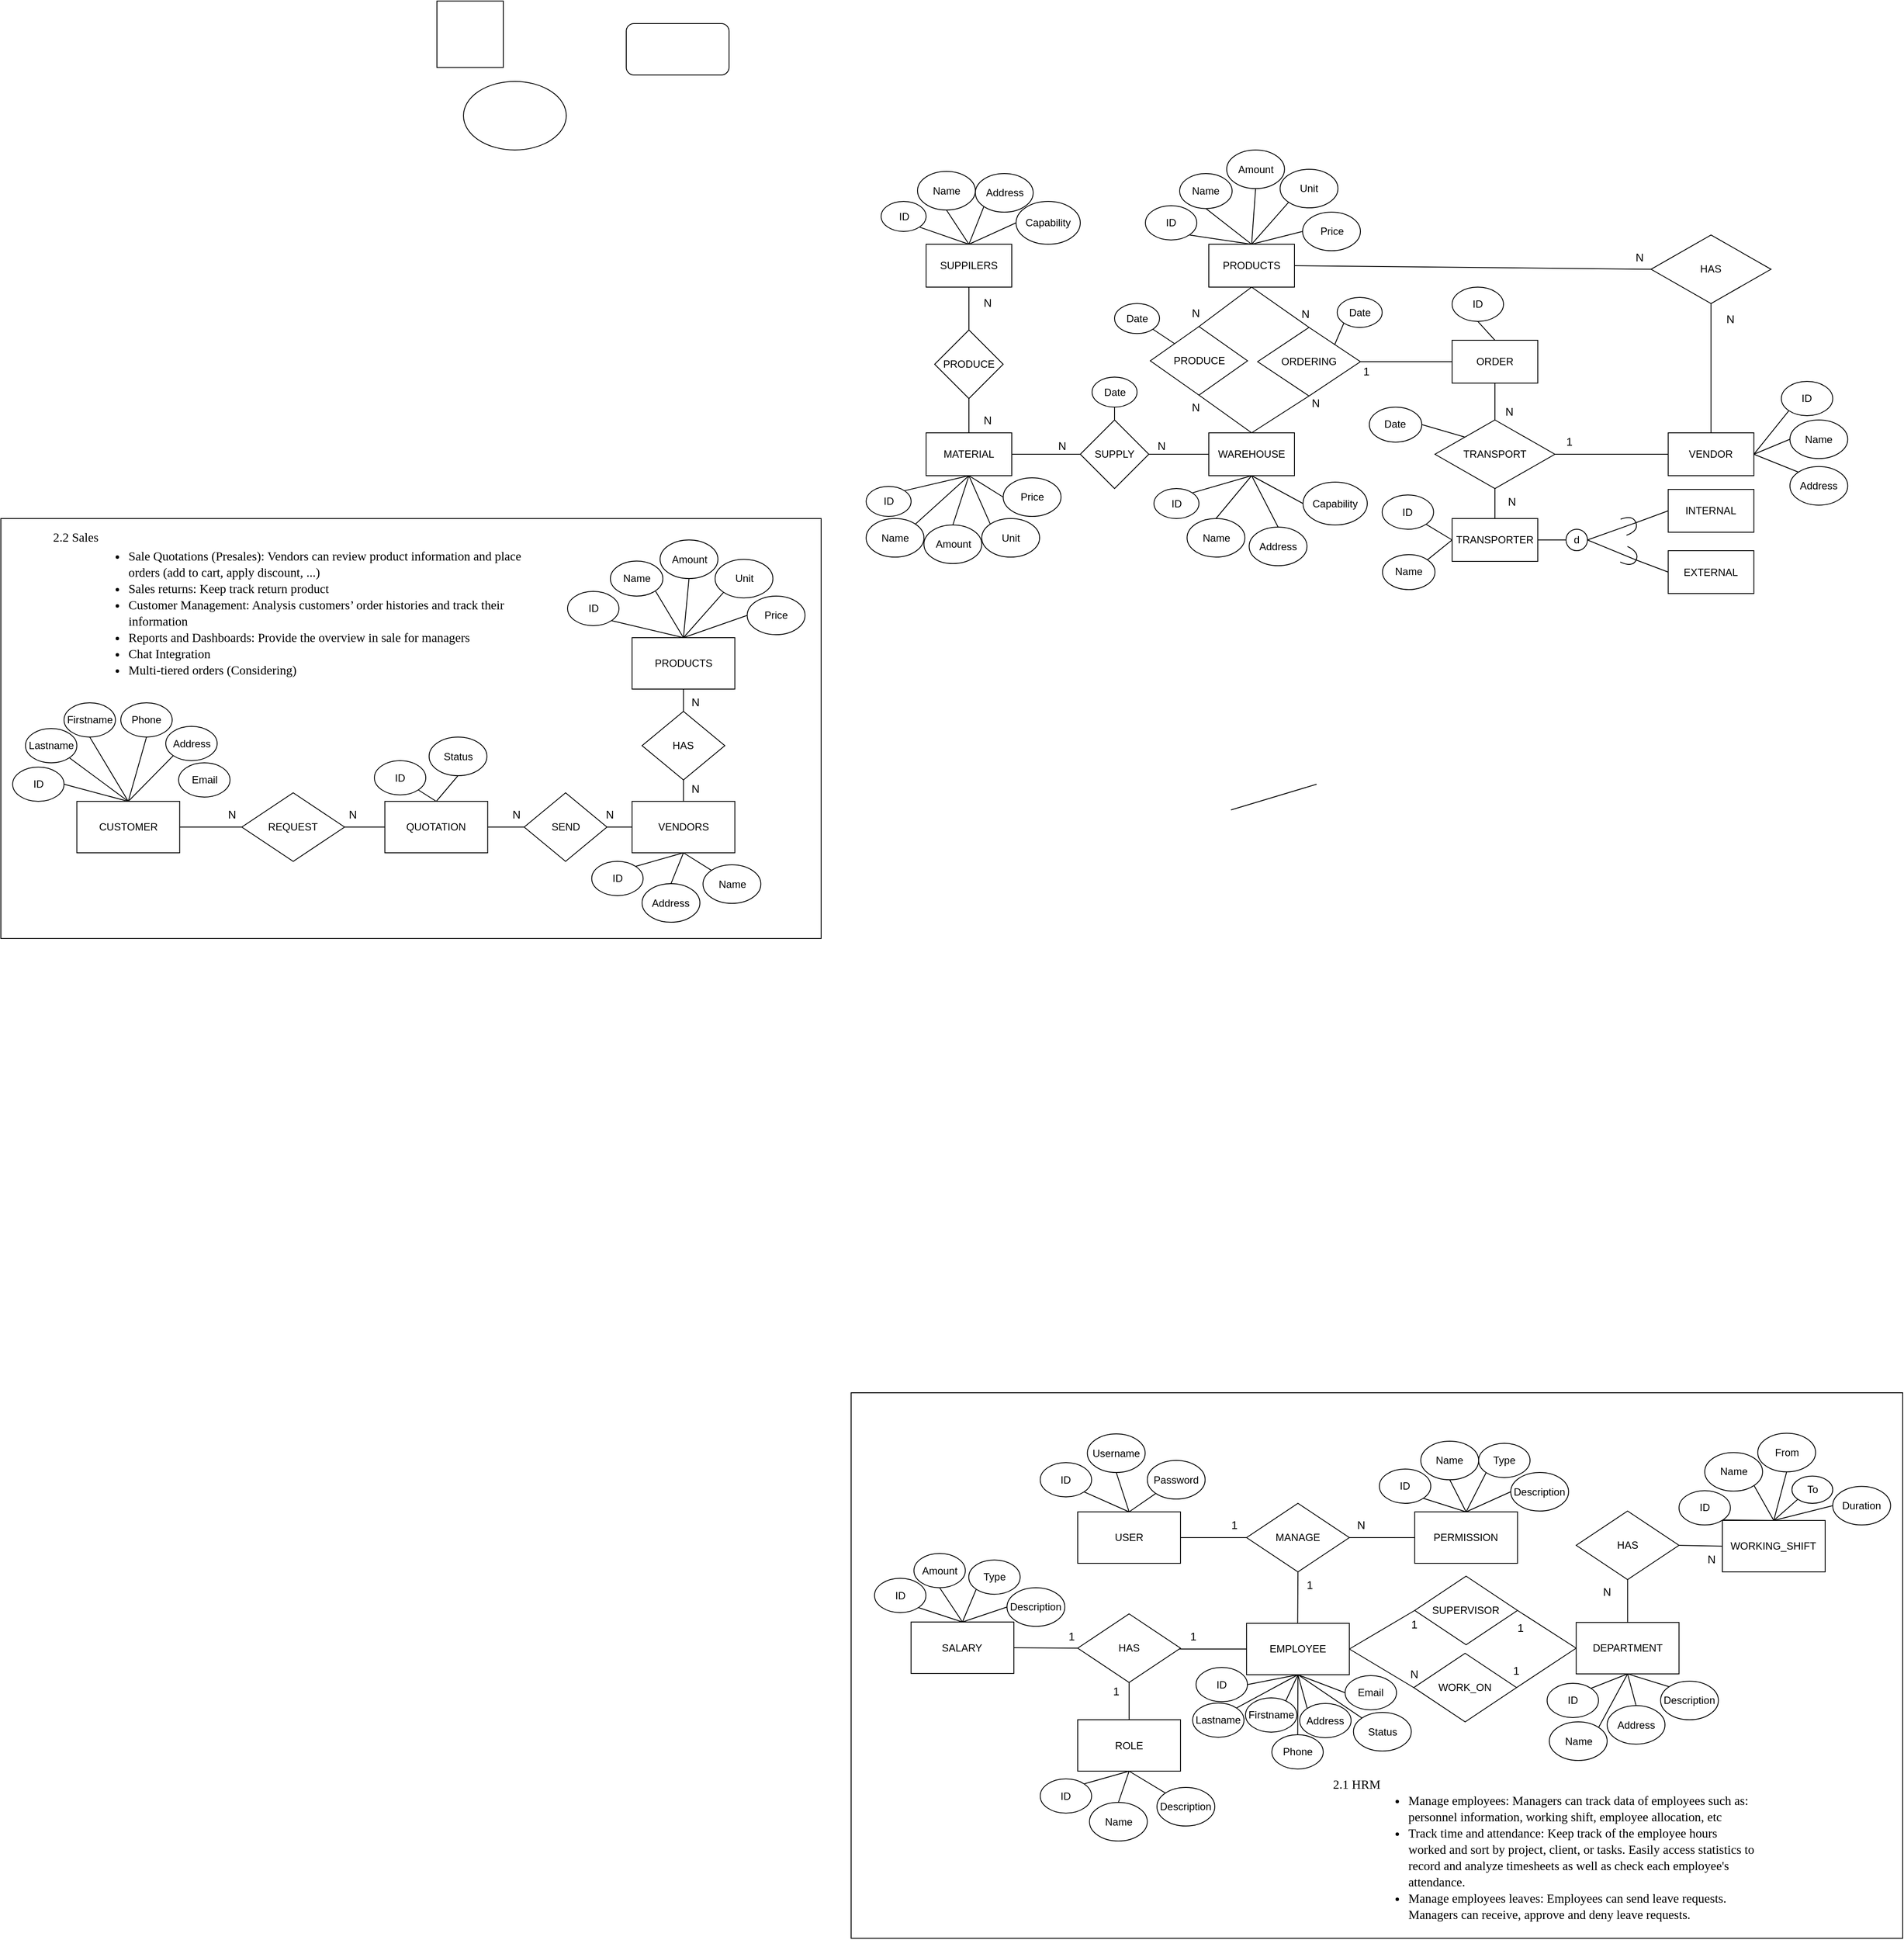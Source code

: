 <mxfile version="15.5.4" type="github">
  <diagram id="2XZN8_0mVDKEk1uRL6Ag" name="Page-1">
    <mxGraphModel dx="3296" dy="918" grid="0" gridSize="10" guides="1" tooltips="1" connect="1" arrows="1" fold="1" page="1" pageScale="1" pageWidth="827" pageHeight="1169" math="0" shadow="0">
      <root>
        <mxCell id="0" />
        <mxCell id="1" parent="0" />
        <mxCell id="0j56gejgCdR-_kMDKY7A-392" value="" style="rounded=0;whiteSpace=wrap;html=1;" vertex="1" parent="1">
          <mxGeometry x="-7.5" y="1680" width="1227.5" height="636.5" as="geometry" />
        </mxCell>
        <mxCell id="0j56gejgCdR-_kMDKY7A-240" value="" style="rounded=0;whiteSpace=wrap;html=1;" vertex="1" parent="1">
          <mxGeometry x="-1000" y="660" width="957.5" height="490" as="geometry" />
        </mxCell>
        <mxCell id="HU2Gg8F_8cAQdYwglAM5-1" value="" style="ellipse;whiteSpace=wrap;html=1;" parent="1" vertex="1">
          <mxGeometry x="-460" y="150" width="120" height="80" as="geometry" />
        </mxCell>
        <mxCell id="HU2Gg8F_8cAQdYwglAM5-2" value="" style="rounded=1;whiteSpace=wrap;html=1;" parent="1" vertex="1">
          <mxGeometry x="-270" y="82.5" width="120" height="60" as="geometry" />
        </mxCell>
        <mxCell id="HU2Gg8F_8cAQdYwglAM5-3" value="" style="whiteSpace=wrap;html=1;aspect=fixed;" parent="1" vertex="1">
          <mxGeometry x="-491" y="56.25" width="77.5" height="77.5" as="geometry" />
        </mxCell>
        <mxCell id="hKPpPpnS2e1j_frjE1Dq-2" value="SUPPILERS" style="rounded=0;whiteSpace=wrap;html=1;" parent="1" vertex="1">
          <mxGeometry x="80" y="340" width="100" height="50" as="geometry" />
        </mxCell>
        <mxCell id="hKPpPpnS2e1j_frjE1Dq-3" value="WAREHOUSE" style="rounded=0;whiteSpace=wrap;html=1;" parent="1" vertex="1">
          <mxGeometry x="410" y="560" width="100" height="50" as="geometry" />
        </mxCell>
        <mxCell id="hKPpPpnS2e1j_frjE1Dq-4" value="SUPPLY" style="rhombus;whiteSpace=wrap;html=1;" parent="1" vertex="1">
          <mxGeometry x="260" y="545" width="80" height="80" as="geometry" />
        </mxCell>
        <mxCell id="hKPpPpnS2e1j_frjE1Dq-5" value="MATERIAL" style="rounded=0;whiteSpace=wrap;html=1;" parent="1" vertex="1">
          <mxGeometry x="80" y="560" width="100" height="50" as="geometry" />
        </mxCell>
        <mxCell id="hKPpPpnS2e1j_frjE1Dq-6" value="PRODUCE" style="rhombus;whiteSpace=wrap;html=1;" parent="1" vertex="1">
          <mxGeometry x="90" y="440" width="80" height="80" as="geometry" />
        </mxCell>
        <mxCell id="hKPpPpnS2e1j_frjE1Dq-8" value="" style="endArrow=none;html=1;entryX=0.5;entryY=1;entryDx=0;entryDy=0;exitX=0.5;exitY=0;exitDx=0;exitDy=0;" parent="1" source="hKPpPpnS2e1j_frjE1Dq-6" target="hKPpPpnS2e1j_frjE1Dq-2" edge="1">
          <mxGeometry width="50" height="50" relative="1" as="geometry">
            <mxPoint x="230" y="500" as="sourcePoint" />
            <mxPoint x="280" y="450" as="targetPoint" />
          </mxGeometry>
        </mxCell>
        <mxCell id="hKPpPpnS2e1j_frjE1Dq-9" value="" style="endArrow=none;html=1;entryX=0.5;entryY=0;entryDx=0;entryDy=0;exitX=0.5;exitY=1;exitDx=0;exitDy=0;" parent="1" source="hKPpPpnS2e1j_frjE1Dq-6" target="hKPpPpnS2e1j_frjE1Dq-5" edge="1">
          <mxGeometry width="50" height="50" relative="1" as="geometry">
            <mxPoint x="230" y="500" as="sourcePoint" />
            <mxPoint x="280" y="450" as="targetPoint" />
          </mxGeometry>
        </mxCell>
        <mxCell id="hKPpPpnS2e1j_frjE1Dq-11" value="" style="endArrow=none;html=1;entryX=0;entryY=0.5;entryDx=0;entryDy=0;exitX=1;exitY=0.5;exitDx=0;exitDy=0;" parent="1" source="hKPpPpnS2e1j_frjE1Dq-4" target="hKPpPpnS2e1j_frjE1Dq-3" edge="1">
          <mxGeometry width="50" height="50" relative="1" as="geometry">
            <mxPoint x="450" y="300" as="sourcePoint" />
            <mxPoint x="280" y="450" as="targetPoint" />
          </mxGeometry>
        </mxCell>
        <mxCell id="hKPpPpnS2e1j_frjE1Dq-12" value="" style="endArrow=none;html=1;entryX=1;entryY=0.5;entryDx=0;entryDy=0;exitX=0;exitY=0.5;exitDx=0;exitDy=0;" parent="1" source="hKPpPpnS2e1j_frjE1Dq-4" target="hKPpPpnS2e1j_frjE1Dq-5" edge="1">
          <mxGeometry width="50" height="50" relative="1" as="geometry">
            <mxPoint x="230" y="500" as="sourcePoint" />
            <mxPoint x="280" y="450" as="targetPoint" />
          </mxGeometry>
        </mxCell>
        <mxCell id="hKPpPpnS2e1j_frjE1Dq-15" value="PRODUCE" style="rhombus;whiteSpace=wrap;html=1;" parent="1" vertex="1">
          <mxGeometry x="341.75" y="436" width="113.5" height="80" as="geometry" />
        </mxCell>
        <mxCell id="hKPpPpnS2e1j_frjE1Dq-17" value="" style="endArrow=none;html=1;exitX=0.5;exitY=1;exitDx=0;exitDy=0;entryX=0.5;entryY=0;entryDx=0;entryDy=0;" parent="1" source="hKPpPpnS2e1j_frjE1Dq-15" target="hKPpPpnS2e1j_frjE1Dq-3" edge="1">
          <mxGeometry width="50" height="50" relative="1" as="geometry">
            <mxPoint x="450" y="300" as="sourcePoint" />
            <mxPoint x="540" y="530" as="targetPoint" />
          </mxGeometry>
        </mxCell>
        <mxCell id="hKPpPpnS2e1j_frjE1Dq-18" value="" style="endArrow=none;html=1;entryX=0.5;entryY=1;entryDx=0;entryDy=0;exitX=0.5;exitY=0;exitDx=0;exitDy=0;" parent="1" source="hKPpPpnS2e1j_frjE1Dq-15" target="hKPpPpnS2e1j_frjE1Dq-19" edge="1">
          <mxGeometry width="50" height="50" relative="1" as="geometry">
            <mxPoint x="580" y="430" as="sourcePoint" />
            <mxPoint x="600" y="400" as="targetPoint" />
          </mxGeometry>
        </mxCell>
        <mxCell id="hKPpPpnS2e1j_frjE1Dq-19" value="PRODUCTS" style="rounded=0;whiteSpace=wrap;html=1;" parent="1" vertex="1">
          <mxGeometry x="410" y="340" width="100" height="50" as="geometry" />
        </mxCell>
        <mxCell id="hKPpPpnS2e1j_frjE1Dq-20" value="VENDOR" style="rounded=0;whiteSpace=wrap;html=1;" parent="1" vertex="1">
          <mxGeometry x="946.25" y="560" width="100" height="50" as="geometry" />
        </mxCell>
        <mxCell id="hKPpPpnS2e1j_frjE1Dq-21" value="TRANSPORT" style="rhombus;whiteSpace=wrap;html=1;" parent="1" vertex="1">
          <mxGeometry x="674.01" y="545" width="140" height="80" as="geometry" />
        </mxCell>
        <mxCell id="hKPpPpnS2e1j_frjE1Dq-26" value="ID" style="ellipse;whiteSpace=wrap;html=1;" parent="1" vertex="1">
          <mxGeometry x="27.5" y="290" width="52.5" height="35" as="geometry" />
        </mxCell>
        <mxCell id="hKPpPpnS2e1j_frjE1Dq-27" value="Name" style="ellipse;whiteSpace=wrap;html=1;" parent="1" vertex="1">
          <mxGeometry x="70" y="255" width="67.5" height="45" as="geometry" />
        </mxCell>
        <mxCell id="hKPpPpnS2e1j_frjE1Dq-28" value="Address" style="ellipse;whiteSpace=wrap;html=1;" parent="1" vertex="1">
          <mxGeometry x="137.5" y="257.5" width="67.5" height="45" as="geometry" />
        </mxCell>
        <mxCell id="hKPpPpnS2e1j_frjE1Dq-33" value="Date" style="ellipse;whiteSpace=wrap;html=1;" parent="1" vertex="1">
          <mxGeometry x="273.75" y="495" width="52.5" height="35" as="geometry" />
        </mxCell>
        <mxCell id="hKPpPpnS2e1j_frjE1Dq-42" value="Name" style="ellipse;whiteSpace=wrap;html=1;" parent="1" vertex="1">
          <mxGeometry x="376" y="257.5" width="61.25" height="40.83" as="geometry" />
        </mxCell>
        <mxCell id="hKPpPpnS2e1j_frjE1Dq-43" value="ID" style="ellipse;whiteSpace=wrap;html=1;" parent="1" vertex="1">
          <mxGeometry x="336" y="295" width="60" height="40" as="geometry" />
        </mxCell>
        <mxCell id="hKPpPpnS2e1j_frjE1Dq-45" value="Amount" style="ellipse;whiteSpace=wrap;html=1;" parent="1" vertex="1">
          <mxGeometry x="430.89" y="230" width="67.5" height="45" as="geometry" />
        </mxCell>
        <mxCell id="hKPpPpnS2e1j_frjE1Dq-53" value="Date" style="ellipse;whiteSpace=wrap;html=1;" parent="1" vertex="1">
          <mxGeometry x="300" y="409.17" width="52.5" height="35" as="geometry" />
        </mxCell>
        <mxCell id="hKPpPpnS2e1j_frjE1Dq-59" value="Name" style="ellipse;whiteSpace=wrap;html=1;" parent="1" vertex="1">
          <mxGeometry x="10" y="660" width="67.5" height="45" as="geometry" />
        </mxCell>
        <mxCell id="hKPpPpnS2e1j_frjE1Dq-61" value="ID" style="ellipse;whiteSpace=wrap;html=1;" parent="1" vertex="1">
          <mxGeometry x="10" y="622.5" width="52.5" height="35" as="geometry" />
        </mxCell>
        <mxCell id="hKPpPpnS2e1j_frjE1Dq-62" value="Capability" style="ellipse;whiteSpace=wrap;html=1;" parent="1" vertex="1">
          <mxGeometry x="185" y="290" width="75" height="50" as="geometry" />
        </mxCell>
        <mxCell id="hKPpPpnS2e1j_frjE1Dq-63" value="Capability" style="ellipse;whiteSpace=wrap;html=1;" parent="1" vertex="1">
          <mxGeometry x="520" y="617.5" width="75" height="50" as="geometry" />
        </mxCell>
        <mxCell id="hKPpPpnS2e1j_frjE1Dq-64" value="Address" style="ellipse;whiteSpace=wrap;html=1;" parent="1" vertex="1">
          <mxGeometry x="457.14" y="670" width="67.5" height="45" as="geometry" />
        </mxCell>
        <mxCell id="hKPpPpnS2e1j_frjE1Dq-65" value="Name" style="ellipse;whiteSpace=wrap;html=1;" parent="1" vertex="1">
          <mxGeometry x="384.64" y="660" width="67.5" height="45" as="geometry" />
        </mxCell>
        <mxCell id="hKPpPpnS2e1j_frjE1Dq-66" value="ID" style="ellipse;whiteSpace=wrap;html=1;" parent="1" vertex="1">
          <mxGeometry x="346" y="625" width="52.5" height="35" as="geometry" />
        </mxCell>
        <mxCell id="hKPpPpnS2e1j_frjE1Dq-67" value="Amount" style="ellipse;whiteSpace=wrap;html=1;" parent="1" vertex="1">
          <mxGeometry x="77.5" y="667.5" width="67.5" height="45" as="geometry" />
        </mxCell>
        <mxCell id="hKPpPpnS2e1j_frjE1Dq-73" value="" style="endArrow=none;html=1;entryX=0.5;entryY=1;entryDx=0;entryDy=0;exitX=0;exitY=0.5;exitDx=0;exitDy=0;" parent="1" source="hKPpPpnS2e1j_frjE1Dq-63" target="hKPpPpnS2e1j_frjE1Dq-3" edge="1">
          <mxGeometry width="50" height="50" relative="1" as="geometry">
            <mxPoint x="450" y="300" as="sourcePoint" />
            <mxPoint x="280" y="450" as="targetPoint" />
          </mxGeometry>
        </mxCell>
        <mxCell id="hKPpPpnS2e1j_frjE1Dq-74" value="" style="endArrow=none;html=1;entryX=0.5;entryY=1;entryDx=0;entryDy=0;exitX=0.5;exitY=0;exitDx=0;exitDy=0;" parent="1" source="hKPpPpnS2e1j_frjE1Dq-64" target="hKPpPpnS2e1j_frjE1Dq-3" edge="1">
          <mxGeometry width="50" height="50" relative="1" as="geometry">
            <mxPoint x="450" y="300" as="sourcePoint" />
            <mxPoint x="280" y="450" as="targetPoint" />
          </mxGeometry>
        </mxCell>
        <mxCell id="hKPpPpnS2e1j_frjE1Dq-75" value="" style="endArrow=none;html=1;entryX=0.5;entryY=1;entryDx=0;entryDy=0;exitX=0.5;exitY=0;exitDx=0;exitDy=0;" parent="1" source="hKPpPpnS2e1j_frjE1Dq-65" target="hKPpPpnS2e1j_frjE1Dq-3" edge="1">
          <mxGeometry width="50" height="50" relative="1" as="geometry">
            <mxPoint x="450" y="300" as="sourcePoint" />
            <mxPoint x="280" y="450" as="targetPoint" />
          </mxGeometry>
        </mxCell>
        <mxCell id="hKPpPpnS2e1j_frjE1Dq-76" value="" style="endArrow=none;html=1;entryX=0.5;entryY=1;entryDx=0;entryDy=0;exitX=1;exitY=0;exitDx=0;exitDy=0;" parent="1" source="hKPpPpnS2e1j_frjE1Dq-66" target="hKPpPpnS2e1j_frjE1Dq-3" edge="1">
          <mxGeometry width="50" height="50" relative="1" as="geometry">
            <mxPoint x="450" y="300" as="sourcePoint" />
            <mxPoint x="280" y="450" as="targetPoint" />
          </mxGeometry>
        </mxCell>
        <mxCell id="hKPpPpnS2e1j_frjE1Dq-79" value="" style="endArrow=none;html=1;entryX=0.5;entryY=0;entryDx=0;entryDy=0;exitX=0.5;exitY=1;exitDx=0;exitDy=0;" parent="1" source="hKPpPpnS2e1j_frjE1Dq-33" target="hKPpPpnS2e1j_frjE1Dq-4" edge="1">
          <mxGeometry width="50" height="50" relative="1" as="geometry">
            <mxPoint x="450" y="300" as="sourcePoint" />
            <mxPoint x="280" y="450" as="targetPoint" />
          </mxGeometry>
        </mxCell>
        <mxCell id="hKPpPpnS2e1j_frjE1Dq-81" value="" style="endArrow=none;html=1;entryX=0.5;entryY=1;entryDx=0;entryDy=0;exitX=0;exitY=0;exitDx=0;exitDy=0;" parent="1" source="0j56gejgCdR-_kMDKY7A-192" target="hKPpPpnS2e1j_frjE1Dq-5" edge="1">
          <mxGeometry width="50" height="50" relative="1" as="geometry">
            <mxPoint x="200" y="620" as="sourcePoint" />
            <mxPoint x="280" y="450" as="targetPoint" />
          </mxGeometry>
        </mxCell>
        <mxCell id="hKPpPpnS2e1j_frjE1Dq-82" value="" style="endArrow=none;html=1;entryX=0.5;entryY=1;entryDx=0;entryDy=0;exitX=1;exitY=0;exitDx=0;exitDy=0;" parent="1" source="hKPpPpnS2e1j_frjE1Dq-59" target="hKPpPpnS2e1j_frjE1Dq-5" edge="1">
          <mxGeometry width="50" height="50" relative="1" as="geometry">
            <mxPoint x="200" y="620" as="sourcePoint" />
            <mxPoint x="280" y="450" as="targetPoint" />
          </mxGeometry>
        </mxCell>
        <mxCell id="hKPpPpnS2e1j_frjE1Dq-83" value="" style="endArrow=none;html=1;entryX=0.5;entryY=1;entryDx=0;entryDy=0;exitX=1;exitY=0;exitDx=0;exitDy=0;" parent="1" source="hKPpPpnS2e1j_frjE1Dq-61" target="hKPpPpnS2e1j_frjE1Dq-5" edge="1">
          <mxGeometry width="50" height="50" relative="1" as="geometry">
            <mxPoint x="200" y="620" as="sourcePoint" />
            <mxPoint x="280" y="450" as="targetPoint" />
          </mxGeometry>
        </mxCell>
        <mxCell id="hKPpPpnS2e1j_frjE1Dq-84" value="" style="endArrow=none;html=1;entryX=0.5;entryY=0;entryDx=0;entryDy=0;exitX=1;exitY=1;exitDx=0;exitDy=0;" parent="1" source="hKPpPpnS2e1j_frjE1Dq-26" target="hKPpPpnS2e1j_frjE1Dq-2" edge="1">
          <mxGeometry width="50" height="50" relative="1" as="geometry">
            <mxPoint x="200" y="620" as="sourcePoint" />
            <mxPoint x="280" y="450" as="targetPoint" />
          </mxGeometry>
        </mxCell>
        <mxCell id="hKPpPpnS2e1j_frjE1Dq-85" value="" style="endArrow=none;html=1;entryX=0.5;entryY=0;entryDx=0;entryDy=0;exitX=0.5;exitY=1;exitDx=0;exitDy=0;" parent="1" source="hKPpPpnS2e1j_frjE1Dq-27" target="hKPpPpnS2e1j_frjE1Dq-2" edge="1">
          <mxGeometry width="50" height="50" relative="1" as="geometry">
            <mxPoint x="200" y="620" as="sourcePoint" />
            <mxPoint x="280" y="450" as="targetPoint" />
          </mxGeometry>
        </mxCell>
        <mxCell id="hKPpPpnS2e1j_frjE1Dq-86" value="" style="endArrow=none;html=1;entryX=0.5;entryY=0;entryDx=0;entryDy=0;exitX=0;exitY=1;exitDx=0;exitDy=0;" parent="1" source="hKPpPpnS2e1j_frjE1Dq-28" target="hKPpPpnS2e1j_frjE1Dq-2" edge="1">
          <mxGeometry width="50" height="50" relative="1" as="geometry">
            <mxPoint x="200" y="620" as="sourcePoint" />
            <mxPoint x="280" y="450" as="targetPoint" />
          </mxGeometry>
        </mxCell>
        <mxCell id="hKPpPpnS2e1j_frjE1Dq-87" value="" style="endArrow=none;html=1;entryX=0.5;entryY=0;entryDx=0;entryDy=0;exitX=0;exitY=0.5;exitDx=0;exitDy=0;" parent="1" source="hKPpPpnS2e1j_frjE1Dq-62" target="hKPpPpnS2e1j_frjE1Dq-2" edge="1">
          <mxGeometry width="50" height="50" relative="1" as="geometry">
            <mxPoint x="200" y="620" as="sourcePoint" />
            <mxPoint x="280" y="450" as="targetPoint" />
          </mxGeometry>
        </mxCell>
        <mxCell id="hKPpPpnS2e1j_frjE1Dq-88" value="" style="endArrow=none;html=1;entryX=1;entryY=1;entryDx=0;entryDy=0;exitX=0.5;exitY=0;exitDx=0;exitDy=0;" parent="1" source="hKPpPpnS2e1j_frjE1Dq-19" target="hKPpPpnS2e1j_frjE1Dq-43" edge="1">
          <mxGeometry width="50" height="50" relative="1" as="geometry">
            <mxPoint x="200" y="620" as="sourcePoint" />
            <mxPoint x="280" y="450" as="targetPoint" />
          </mxGeometry>
        </mxCell>
        <mxCell id="hKPpPpnS2e1j_frjE1Dq-89" value="" style="endArrow=none;html=1;entryX=0.5;entryY=1;entryDx=0;entryDy=0;exitX=0.5;exitY=0;exitDx=0;exitDy=0;" parent="1" source="hKPpPpnS2e1j_frjE1Dq-19" target="hKPpPpnS2e1j_frjE1Dq-42" edge="1">
          <mxGeometry width="50" height="50" relative="1" as="geometry">
            <mxPoint x="200" y="620" as="sourcePoint" />
            <mxPoint x="280" y="450" as="targetPoint" />
          </mxGeometry>
        </mxCell>
        <mxCell id="hKPpPpnS2e1j_frjE1Dq-90" value="" style="endArrow=none;html=1;entryX=0.5;entryY=0;entryDx=0;entryDy=0;exitX=0.5;exitY=1;exitDx=0;exitDy=0;" parent="1" source="hKPpPpnS2e1j_frjE1Dq-19" target="0j56gejgCdR-_kMDKY7A-97" edge="1">
          <mxGeometry width="50" height="50" relative="1" as="geometry">
            <mxPoint x="200" y="620" as="sourcePoint" />
            <mxPoint x="280" y="450" as="targetPoint" />
          </mxGeometry>
        </mxCell>
        <mxCell id="hKPpPpnS2e1j_frjE1Dq-92" value="" style="endArrow=none;html=1;entryX=0.5;entryY=0;entryDx=0;entryDy=0;exitX=0.5;exitY=1;exitDx=0;exitDy=0;" parent="1" source="0j56gejgCdR-_kMDKY7A-186" target="hKPpPpnS2e1j_frjE1Dq-20" edge="1">
          <mxGeometry width="50" height="50" relative="1" as="geometry">
            <mxPoint x="680" y="410" as="sourcePoint" />
            <mxPoint x="600" y="400" as="targetPoint" />
          </mxGeometry>
        </mxCell>
        <mxCell id="0j56gejgCdR-_kMDKY7A-1" value="CUSTOMER" style="rounded=0;whiteSpace=wrap;html=1;" vertex="1" parent="1">
          <mxGeometry x="-911.28" y="990" width="120" height="60" as="geometry" />
        </mxCell>
        <mxCell id="0j56gejgCdR-_kMDKY7A-12" value="" style="endArrow=none;html=1;rounded=0;entryX=1;entryY=0.5;entryDx=0;entryDy=0;exitX=0.5;exitY=0;exitDx=0;exitDy=0;" edge="1" parent="1" source="0j56gejgCdR-_kMDKY7A-1" target="0j56gejgCdR-_kMDKY7A-216">
          <mxGeometry width="50" height="50" relative="1" as="geometry">
            <mxPoint x="-431.28" y="1030" as="sourcePoint" />
            <mxPoint x="-887.563" y="922.875" as="targetPoint" />
          </mxGeometry>
        </mxCell>
        <mxCell id="0j56gejgCdR-_kMDKY7A-13" value="" style="endArrow=none;html=1;rounded=0;entryX=1;entryY=1;entryDx=0;entryDy=0;exitX=0.5;exitY=0;exitDx=0;exitDy=0;" edge="1" parent="1" source="0j56gejgCdR-_kMDKY7A-1" target="0j56gejgCdR-_kMDKY7A-217">
          <mxGeometry width="50" height="50" relative="1" as="geometry">
            <mxPoint x="-431.28" y="1030" as="sourcePoint" />
            <mxPoint x="-863.78" y="890" as="targetPoint" />
          </mxGeometry>
        </mxCell>
        <mxCell id="0j56gejgCdR-_kMDKY7A-14" value="" style="endArrow=none;html=1;rounded=0;entryX=0.5;entryY=1;entryDx=0;entryDy=0;exitX=0.5;exitY=0;exitDx=0;exitDy=0;" edge="1" parent="1" source="0j56gejgCdR-_kMDKY7A-1" target="0j56gejgCdR-_kMDKY7A-218">
          <mxGeometry width="50" height="50" relative="1" as="geometry">
            <mxPoint x="-431.28" y="1030" as="sourcePoint" />
            <mxPoint x="-814.997" y="902.875" as="targetPoint" />
          </mxGeometry>
        </mxCell>
        <mxCell id="0j56gejgCdR-_kMDKY7A-15" value="" style="endArrow=none;html=1;rounded=0;entryX=0.5;entryY=1;entryDx=0;entryDy=0;exitX=0.5;exitY=0;exitDx=0;exitDy=0;" edge="1" parent="1" source="0j56gejgCdR-_kMDKY7A-1" target="0j56gejgCdR-_kMDKY7A-219">
          <mxGeometry width="50" height="50" relative="1" as="geometry">
            <mxPoint x="-431.28" y="1030" as="sourcePoint" />
            <mxPoint x="-787.497" y="952.875" as="targetPoint" />
          </mxGeometry>
        </mxCell>
        <mxCell id="0j56gejgCdR-_kMDKY7A-16" value="" style="endArrow=none;html=1;rounded=0;entryX=0;entryY=1;entryDx=0;entryDy=0;exitX=0.5;exitY=0;exitDx=0;exitDy=0;" edge="1" parent="1" source="0j56gejgCdR-_kMDKY7A-1" target="0j56gejgCdR-_kMDKY7A-220">
          <mxGeometry width="50" height="50" relative="1" as="geometry">
            <mxPoint x="-431.28" y="1030" as="sourcePoint" />
            <mxPoint x="-791.28" y="980" as="targetPoint" />
          </mxGeometry>
        </mxCell>
        <mxCell id="0j56gejgCdR-_kMDKY7A-17" value="VENDORS" style="rounded=0;whiteSpace=wrap;html=1;" vertex="1" parent="1">
          <mxGeometry x="-263.22" y="990" width="120" height="60" as="geometry" />
        </mxCell>
        <mxCell id="0j56gejgCdR-_kMDKY7A-21" value="" style="endArrow=none;html=1;rounded=0;entryX=0;entryY=1;entryDx=0;entryDy=0;exitX=0.5;exitY=0;exitDx=0;exitDy=0;" edge="1" parent="1" target="0j56gejgCdR-_kMDKY7A-19">
          <mxGeometry width="50" height="50" relative="1" as="geometry">
            <mxPoint x="435.89" y="1000" as="sourcePoint" />
            <mxPoint x="535.89" y="970.0" as="targetPoint" />
          </mxGeometry>
        </mxCell>
        <mxCell id="0j56gejgCdR-_kMDKY7A-66" value="TRANSPORTER" style="rounded=0;whiteSpace=wrap;html=1;" vertex="1" parent="1">
          <mxGeometry x="694.01" y="660" width="100" height="50" as="geometry" />
        </mxCell>
        <mxCell id="0j56gejgCdR-_kMDKY7A-67" value="" style="endArrow=none;html=1;exitX=0.5;exitY=1;exitDx=0;exitDy=0;entryX=0.5;entryY=0;entryDx=0;entryDy=0;" edge="1" parent="1" source="hKPpPpnS2e1j_frjE1Dq-21" target="0j56gejgCdR-_kMDKY7A-66">
          <mxGeometry width="50" height="50" relative="1" as="geometry">
            <mxPoint x="947.5" y="15" as="sourcePoint" />
            <mxPoint x="742.87" y="-40" as="targetPoint" />
          </mxGeometry>
        </mxCell>
        <mxCell id="0j56gejgCdR-_kMDKY7A-71" value="" style="shape=requiredInterface;html=1;verticalLabelPosition=bottom;sketch=0;rotation=25;" vertex="1" parent="1">
          <mxGeometry x="893.7" y="695.0" width="15.88" height="20" as="geometry" />
        </mxCell>
        <mxCell id="0j56gejgCdR-_kMDKY7A-72" value="d" style="ellipse;whiteSpace=wrap;html=1;aspect=fixed;" vertex="1" parent="1">
          <mxGeometry x="827" y="672.5" width="25" height="25" as="geometry" />
        </mxCell>
        <mxCell id="0j56gejgCdR-_kMDKY7A-73" value="" style="endArrow=none;html=1;exitX=0;exitY=0.5;exitDx=0;exitDy=0;entryX=1;entryY=0.5;entryDx=0;entryDy=0;" edge="1" parent="1" source="0j56gejgCdR-_kMDKY7A-72" target="0j56gejgCdR-_kMDKY7A-66">
          <mxGeometry width="50" height="50" relative="1" as="geometry">
            <mxPoint x="782.87" y="66" as="sourcePoint" />
            <mxPoint x="742.87" y="-14" as="targetPoint" />
          </mxGeometry>
        </mxCell>
        <mxCell id="0j56gejgCdR-_kMDKY7A-76" value="EXTERNAL" style="rounded=0;whiteSpace=wrap;html=1;" vertex="1" parent="1">
          <mxGeometry x="946.25" y="697.5" width="100" height="50" as="geometry" />
        </mxCell>
        <mxCell id="0j56gejgCdR-_kMDKY7A-77" value="INTERNAL" style="rounded=0;whiteSpace=wrap;html=1;" vertex="1" parent="1">
          <mxGeometry x="946.25" y="626.0" width="100" height="50" as="geometry" />
        </mxCell>
        <mxCell id="0j56gejgCdR-_kMDKY7A-78" value="" style="endArrow=none;html=1;exitX=1;exitY=0.5;exitDx=0;exitDy=0;entryX=0;entryY=0.5;entryDx=0;entryDy=0;exitPerimeter=0;" edge="1" parent="1" source="0j56gejgCdR-_kMDKY7A-71" target="0j56gejgCdR-_kMDKY7A-76">
          <mxGeometry width="50" height="50" relative="1" as="geometry">
            <mxPoint x="1109.49" y="714.33" as="sourcePoint" />
            <mxPoint x="1069.49" y="634.33" as="targetPoint" />
          </mxGeometry>
        </mxCell>
        <mxCell id="0j56gejgCdR-_kMDKY7A-79" value="" style="endArrow=none;html=1;exitX=1;exitY=0.5;exitDx=0;exitDy=0;entryX=1;entryY=0.5;entryDx=0;entryDy=0;exitPerimeter=0;" edge="1" parent="1" source="0j56gejgCdR-_kMDKY7A-71" target="0j56gejgCdR-_kMDKY7A-72">
          <mxGeometry width="50" height="50" relative="1" as="geometry">
            <mxPoint x="1109.49" y="714.33" as="sourcePoint" />
            <mxPoint x="1070.63" y="756.83" as="targetPoint" />
          </mxGeometry>
        </mxCell>
        <mxCell id="0j56gejgCdR-_kMDKY7A-81" value="" style="endArrow=none;html=1;exitX=1;exitY=0.5;exitDx=0;exitDy=0;exitPerimeter=0;entryX=0;entryY=0.5;entryDx=0;entryDy=0;" edge="1" parent="1" source="0j56gejgCdR-_kMDKY7A-82" target="0j56gejgCdR-_kMDKY7A-77">
          <mxGeometry width="50" height="50" relative="1" as="geometry">
            <mxPoint x="1109.49" y="714.33" as="sourcePoint" />
            <mxPoint x="976.62" y="694.33" as="targetPoint" />
          </mxGeometry>
        </mxCell>
        <mxCell id="0j56gejgCdR-_kMDKY7A-82" value="" style="shape=requiredInterface;html=1;verticalLabelPosition=bottom;sketch=0;rotation=-200;direction=west;" vertex="1" parent="1">
          <mxGeometry x="893.7" y="657.5" width="15.37" height="20" as="geometry" />
        </mxCell>
        <mxCell id="0j56gejgCdR-_kMDKY7A-83" value="" style="endArrow=none;html=1;exitX=1;exitY=0.5;exitDx=0;exitDy=0;entryX=1;entryY=0.5;entryDx=0;entryDy=0;exitPerimeter=0;" edge="1" parent="1" source="0j56gejgCdR-_kMDKY7A-82" target="0j56gejgCdR-_kMDKY7A-72">
          <mxGeometry width="50" height="50" relative="1" as="geometry">
            <mxPoint x="1109.49" y="714.33" as="sourcePoint" />
            <mxPoint x="1070.63" y="756.83" as="targetPoint" />
          </mxGeometry>
        </mxCell>
        <mxCell id="0j56gejgCdR-_kMDKY7A-85" value="Name" style="ellipse;whiteSpace=wrap;html=1;" vertex="1" parent="1">
          <mxGeometry x="612.76" y="702.08" width="61.25" height="40.83" as="geometry" />
        </mxCell>
        <mxCell id="0j56gejgCdR-_kMDKY7A-86" value="ID" style="ellipse;whiteSpace=wrap;html=1;" vertex="1" parent="1">
          <mxGeometry x="612.38" y="632.5" width="60" height="40" as="geometry" />
        </mxCell>
        <mxCell id="0j56gejgCdR-_kMDKY7A-87" value="" style="endArrow=none;html=1;entryX=0;entryY=0.5;entryDx=0;entryDy=0;exitX=1;exitY=1;exitDx=0;exitDy=0;" edge="1" parent="1" source="0j56gejgCdR-_kMDKY7A-86" target="0j56gejgCdR-_kMDKY7A-66">
          <mxGeometry width="50" height="50" relative="1" as="geometry">
            <mxPoint x="782.87" y="66" as="sourcePoint" />
            <mxPoint x="742.87" y="-14" as="targetPoint" />
          </mxGeometry>
        </mxCell>
        <mxCell id="0j56gejgCdR-_kMDKY7A-88" value="" style="endArrow=none;html=1;entryX=0;entryY=0.5;entryDx=0;entryDy=0;exitX=1;exitY=0;exitDx=0;exitDy=0;" edge="1" parent="1" source="0j56gejgCdR-_kMDKY7A-85" target="0j56gejgCdR-_kMDKY7A-66">
          <mxGeometry width="50" height="50" relative="1" as="geometry">
            <mxPoint x="782.87" y="66" as="sourcePoint" />
            <mxPoint x="742.87" y="-14" as="targetPoint" />
          </mxGeometry>
        </mxCell>
        <mxCell id="0j56gejgCdR-_kMDKY7A-90" value="ID" style="ellipse;whiteSpace=wrap;html=1;" vertex="1" parent="1">
          <mxGeometry x="1078.33" y="500" width="60" height="40" as="geometry" />
        </mxCell>
        <mxCell id="0j56gejgCdR-_kMDKY7A-91" value="Date" style="ellipse;whiteSpace=wrap;html=1;" vertex="1" parent="1">
          <mxGeometry x="597.38" y="530.0" width="61.25" height="40.83" as="geometry" />
        </mxCell>
        <mxCell id="0j56gejgCdR-_kMDKY7A-92" value="" style="endArrow=none;html=1;exitX=0.5;exitY=0;exitDx=0;exitDy=0;entryX=0.5;entryY=1;entryDx=0;entryDy=0;" edge="1" parent="1" source="hKPpPpnS2e1j_frjE1Dq-21" target="0j56gejgCdR-_kMDKY7A-95">
          <mxGeometry width="50" height="50" relative="1" as="geometry">
            <mxPoint x="580" y="430" as="sourcePoint" />
            <mxPoint x="540" y="350" as="targetPoint" />
          </mxGeometry>
        </mxCell>
        <mxCell id="0j56gejgCdR-_kMDKY7A-95" value="ORDER" style="rounded=0;whiteSpace=wrap;html=1;" vertex="1" parent="1">
          <mxGeometry x="694.01" y="452" width="100" height="50" as="geometry" />
        </mxCell>
        <mxCell id="0j56gejgCdR-_kMDKY7A-97" value="ORDERING" style="rhombus;whiteSpace=wrap;html=1;" vertex="1" parent="1">
          <mxGeometry x="467" y="437" width="120" height="80" as="geometry" />
        </mxCell>
        <mxCell id="0j56gejgCdR-_kMDKY7A-99" value="" style="endArrow=none;html=1;entryX=0.5;entryY=1;entryDx=0;entryDy=0;exitX=0.5;exitY=0;exitDx=0;exitDy=0;" edge="1" parent="1" source="hKPpPpnS2e1j_frjE1Dq-3" target="0j56gejgCdR-_kMDKY7A-97">
          <mxGeometry width="50" height="50" relative="1" as="geometry">
            <mxPoint x="200" y="620" as="sourcePoint" />
            <mxPoint x="280" y="450" as="targetPoint" />
          </mxGeometry>
        </mxCell>
        <mxCell id="0j56gejgCdR-_kMDKY7A-100" value="" style="endArrow=none;html=1;exitX=1;exitY=0.5;exitDx=0;exitDy=0;entryX=0;entryY=0.5;entryDx=0;entryDy=0;" edge="1" parent="1" source="0j56gejgCdR-_kMDKY7A-97" target="0j56gejgCdR-_kMDKY7A-95">
          <mxGeometry width="50" height="50" relative="1" as="geometry">
            <mxPoint x="580" y="430" as="sourcePoint" />
            <mxPoint x="540" y="350" as="targetPoint" />
          </mxGeometry>
        </mxCell>
        <mxCell id="0j56gejgCdR-_kMDKY7A-101" value="ID" style="ellipse;whiteSpace=wrap;html=1;" vertex="1" parent="1">
          <mxGeometry x="694.01" y="390" width="60" height="40" as="geometry" />
        </mxCell>
        <mxCell id="0j56gejgCdR-_kMDKY7A-103" value="" style="endArrow=none;html=1;entryX=0.5;entryY=1;entryDx=0;entryDy=0;exitX=0.5;exitY=0;exitDx=0;exitDy=0;" edge="1" parent="1" source="hKPpPpnS2e1j_frjE1Dq-19" target="hKPpPpnS2e1j_frjE1Dq-45">
          <mxGeometry width="50" height="50" relative="1" as="geometry">
            <mxPoint x="200" y="620" as="sourcePoint" />
            <mxPoint x="280" y="450" as="targetPoint" />
          </mxGeometry>
        </mxCell>
        <mxCell id="0j56gejgCdR-_kMDKY7A-104" value="" style="endArrow=none;html=1;exitX=0;exitY=0;exitDx=0;exitDy=0;entryX=1;entryY=0.5;entryDx=0;entryDy=0;" edge="1" parent="1" source="hKPpPpnS2e1j_frjE1Dq-21" target="0j56gejgCdR-_kMDKY7A-91">
          <mxGeometry width="50" height="50" relative="1" as="geometry">
            <mxPoint x="947.5" y="15" as="sourcePoint" />
            <mxPoint x="742.87" y="-40" as="targetPoint" />
          </mxGeometry>
        </mxCell>
        <mxCell id="0j56gejgCdR-_kMDKY7A-140" value="" style="endArrow=none;html=1;entryX=1;entryY=0.5;entryDx=0;entryDy=0;exitX=0;exitY=1;exitDx=0;exitDy=0;" edge="1" parent="1" source="0j56gejgCdR-_kMDKY7A-90" target="hKPpPpnS2e1j_frjE1Dq-20">
          <mxGeometry width="50" height="50" relative="1" as="geometry">
            <mxPoint x="680" y="410" as="sourcePoint" />
            <mxPoint x="600" y="400" as="targetPoint" />
          </mxGeometry>
        </mxCell>
        <mxCell id="0j56gejgCdR-_kMDKY7A-141" value="" style="endArrow=none;html=1;entryX=0.5;entryY=0;entryDx=0;entryDy=0;exitX=0.5;exitY=1;exitDx=0;exitDy=0;" edge="1" parent="1" source="0j56gejgCdR-_kMDKY7A-101" target="0j56gejgCdR-_kMDKY7A-95">
          <mxGeometry width="50" height="50" relative="1" as="geometry">
            <mxPoint x="680" y="410" as="sourcePoint" />
            <mxPoint x="600" y="400" as="targetPoint" />
          </mxGeometry>
        </mxCell>
        <mxCell id="0j56gejgCdR-_kMDKY7A-142" value="Name" style="ellipse;whiteSpace=wrap;html=1;" vertex="1" parent="1">
          <mxGeometry x="1088.33" y="545" width="67.5" height="45" as="geometry" />
        </mxCell>
        <mxCell id="0j56gejgCdR-_kMDKY7A-143" value="Address" style="ellipse;whiteSpace=wrap;html=1;" vertex="1" parent="1">
          <mxGeometry x="1088.33" y="599.33" width="67.5" height="45" as="geometry" />
        </mxCell>
        <mxCell id="0j56gejgCdR-_kMDKY7A-146" value="" style="endArrow=none;html=1;exitX=0;exitY=0.5;exitDx=0;exitDy=0;entryX=1;entryY=0.5;entryDx=0;entryDy=0;" edge="1" parent="1" source="0j56gejgCdR-_kMDKY7A-142" target="hKPpPpnS2e1j_frjE1Dq-20">
          <mxGeometry width="50" height="50" relative="1" as="geometry">
            <mxPoint x="680" y="410" as="sourcePoint" />
            <mxPoint x="1040" y="585" as="targetPoint" />
          </mxGeometry>
        </mxCell>
        <mxCell id="0j56gejgCdR-_kMDKY7A-147" value="" style="endArrow=none;html=1;entryX=1;entryY=0.5;entryDx=0;entryDy=0;exitX=0;exitY=0;exitDx=0;exitDy=0;" edge="1" parent="1" source="0j56gejgCdR-_kMDKY7A-143" target="hKPpPpnS2e1j_frjE1Dq-20">
          <mxGeometry width="50" height="50" relative="1" as="geometry">
            <mxPoint x="680" y="410" as="sourcePoint" />
            <mxPoint x="600" y="400" as="targetPoint" />
          </mxGeometry>
        </mxCell>
        <mxCell id="0j56gejgCdR-_kMDKY7A-149" value="" style="endArrow=none;html=1;exitX=0;exitY=0;exitDx=0;exitDy=0;entryX=1;entryY=1;entryDx=0;entryDy=0;" edge="1" parent="1" source="hKPpPpnS2e1j_frjE1Dq-15" target="hKPpPpnS2e1j_frjE1Dq-53">
          <mxGeometry width="50" height="50" relative="1" as="geometry">
            <mxPoint x="580" y="430" as="sourcePoint" />
            <mxPoint x="600" y="400" as="targetPoint" />
          </mxGeometry>
        </mxCell>
        <mxCell id="0j56gejgCdR-_kMDKY7A-150" value="Date" style="ellipse;whiteSpace=wrap;html=1;" vertex="1" parent="1">
          <mxGeometry x="559.88" y="402.0" width="52.5" height="35" as="geometry" />
        </mxCell>
        <mxCell id="0j56gejgCdR-_kMDKY7A-154" value="" style="endArrow=none;html=1;exitX=1;exitY=0;exitDx=0;exitDy=0;entryX=0;entryY=1;entryDx=0;entryDy=0;" edge="1" parent="1" source="0j56gejgCdR-_kMDKY7A-97" target="0j56gejgCdR-_kMDKY7A-150">
          <mxGeometry width="50" height="50" relative="1" as="geometry">
            <mxPoint x="580" y="430" as="sourcePoint" />
            <mxPoint x="540" y="350" as="targetPoint" />
          </mxGeometry>
        </mxCell>
        <mxCell id="0j56gejgCdR-_kMDKY7A-155" value="N" style="text;html=1;strokeColor=none;fillColor=none;align=center;verticalAlign=middle;whiteSpace=wrap;rounded=0;fontSize=13;" vertex="1" parent="1">
          <mxGeometry x="132.5" y="392.5" width="37.5" height="30" as="geometry" />
        </mxCell>
        <mxCell id="0j56gejgCdR-_kMDKY7A-156" value="N" style="text;html=1;strokeColor=none;fillColor=none;align=center;verticalAlign=middle;whiteSpace=wrap;rounded=0;fontSize=13;" vertex="1" parent="1">
          <mxGeometry x="132.5" y="530" width="37.5" height="30" as="geometry" />
        </mxCell>
        <mxCell id="0j56gejgCdR-_kMDKY7A-157" value="N" style="text;html=1;strokeColor=none;fillColor=none;align=center;verticalAlign=middle;whiteSpace=wrap;rounded=0;fontSize=13;" vertex="1" parent="1">
          <mxGeometry x="220" y="560" width="37.5" height="30" as="geometry" />
        </mxCell>
        <mxCell id="0j56gejgCdR-_kMDKY7A-158" value="N" style="text;html=1;strokeColor=none;fillColor=none;align=center;verticalAlign=middle;whiteSpace=wrap;rounded=0;fontSize=13;" vertex="1" parent="1">
          <mxGeometry x="336" y="560" width="37.5" height="30" as="geometry" />
        </mxCell>
        <mxCell id="0j56gejgCdR-_kMDKY7A-159" value="N" style="text;html=1;strokeColor=none;fillColor=none;align=center;verticalAlign=middle;whiteSpace=wrap;rounded=0;fontSize=13;" vertex="1" parent="1">
          <mxGeometry x="516.2" y="510" width="37.5" height="30" as="geometry" />
        </mxCell>
        <mxCell id="0j56gejgCdR-_kMDKY7A-161" value="N" style="text;html=1;strokeColor=none;fillColor=none;align=center;verticalAlign=middle;whiteSpace=wrap;rounded=0;fontSize=13;" vertex="1" parent="1">
          <mxGeometry x="504.25" y="406" width="37.5" height="30" as="geometry" />
        </mxCell>
        <mxCell id="0j56gejgCdR-_kMDKY7A-162" value="1" style="text;html=1;strokeColor=none;fillColor=none;align=center;verticalAlign=middle;whiteSpace=wrap;rounded=0;fontSize=13;" vertex="1" parent="1">
          <mxGeometry x="574.88" y="472.5" width="37.5" height="30" as="geometry" />
        </mxCell>
        <mxCell id="0j56gejgCdR-_kMDKY7A-163" value="N" style="text;html=1;strokeColor=none;fillColor=none;align=center;verticalAlign=middle;whiteSpace=wrap;rounded=0;fontSize=13;" vertex="1" parent="1">
          <mxGeometry x="376" y="404.5" width="37.5" height="30" as="geometry" />
        </mxCell>
        <mxCell id="0j56gejgCdR-_kMDKY7A-164" value="N" style="text;html=1;strokeColor=none;fillColor=none;align=center;verticalAlign=middle;whiteSpace=wrap;rounded=0;fontSize=13;" vertex="1" parent="1">
          <mxGeometry x="376.0" y="515" width="37.5" height="30" as="geometry" />
        </mxCell>
        <mxCell id="0j56gejgCdR-_kMDKY7A-165" value="1" style="text;html=1;strokeColor=none;fillColor=none;align=center;verticalAlign=middle;whiteSpace=wrap;rounded=0;fontSize=13;" vertex="1" parent="1">
          <mxGeometry x="812.13" y="555" width="37.5" height="30" as="geometry" />
        </mxCell>
        <mxCell id="0j56gejgCdR-_kMDKY7A-168" value="N" style="text;html=1;strokeColor=none;fillColor=none;align=center;verticalAlign=middle;whiteSpace=wrap;rounded=0;fontSize=13;" vertex="1" parent="1">
          <mxGeometry x="893.7" y="340" width="37.5" height="30" as="geometry" />
        </mxCell>
        <mxCell id="0j56gejgCdR-_kMDKY7A-169" value="&lt;b style=&quot;font-weight: normal&quot; id=&quot;docs-internal-guid-bfd6b191-7fff-10ed-24e7-978afebe6058&quot;&gt;&lt;h4 dir=&quot;ltr&quot; style=&quot;line-height: 1.295 ; margin-top: 12pt ; margin-bottom: 2pt&quot;&gt;&lt;span style=&quot;font-size: 11pt; font-family: merriweather, serif; color: rgb(0, 0, 0); background-color: transparent; font-weight: 400; font-style: normal; font-variant: normal; text-decoration: none; vertical-align: baseline;&quot;&gt;2.2&lt;/span&gt;&lt;span style=&quot;font-size: 11pt; font-family: merriweather, serif; color: rgb(0, 0, 0); background-color: transparent; font-weight: 400; font-style: normal; font-variant: normal; text-decoration: none; vertical-align: baseline;&quot;&gt;&lt;span class=&quot;Apple-tab-span&quot; style=&quot;&quot;&gt;	&lt;/span&gt;&lt;/span&gt;&lt;span style=&quot;font-size: 11pt; font-family: merriweather, serif; color: rgb(0, 0, 0); background-color: transparent; font-weight: 400; font-style: normal; font-variant: normal; text-decoration: none; vertical-align: baseline;&quot;&gt;Sales&lt;/span&gt;&lt;/h4&gt;&lt;ul style=&quot;margin-top: 0 ; margin-bottom: 0&quot;&gt;&lt;li dir=&quot;ltr&quot; style=&quot;list-style-type: disc; font-size: 11pt; font-family: merriweather, serif; color: rgb(0, 0, 0); background-color: transparent; font-weight: 400; font-style: normal; font-variant: normal; text-decoration: none; vertical-align: baseline; margin-left: 36pt;&quot;&gt;&lt;p dir=&quot;ltr&quot; style=&quot;line-height: 1.295 ; margin-top: 0pt ; margin-bottom: 0pt&quot;&gt;&lt;span style=&quot;font-size: 11pt; font-family: merriweather, serif; color: rgb(0, 0, 0); background-color: transparent; font-weight: 400; font-style: normal; font-variant: normal; text-decoration: none; vertical-align: baseline;&quot;&gt;Sale Quotations (Presales): Vendors can review product information and place orders (add to cart, apply discount, ...)&lt;/span&gt;&lt;/p&gt;&lt;/li&gt;&lt;li dir=&quot;ltr&quot; style=&quot;list-style-type: disc; font-size: 11pt; font-family: merriweather, serif; color: rgb(0, 0, 0); background-color: transparent; font-weight: 400; font-style: normal; font-variant: normal; text-decoration: none; vertical-align: baseline; margin-left: 36pt;&quot;&gt;&lt;p dir=&quot;ltr&quot; style=&quot;line-height: 1.295 ; margin-top: 0pt ; margin-bottom: 0pt&quot;&gt;&lt;span style=&quot;font-size: 11pt; font-family: merriweather, serif; color: rgb(0, 0, 0); background-color: transparent; font-weight: 400; font-style: normal; font-variant: normal; text-decoration: none; vertical-align: baseline;&quot;&gt;Sales returns: Keep track return product&lt;/span&gt;&lt;/p&gt;&lt;/li&gt;&lt;li dir=&quot;ltr&quot; style=&quot;list-style-type: disc; font-size: 11pt; font-family: merriweather, serif; color: rgb(0, 0, 0); background-color: transparent; font-weight: 400; font-style: normal; font-variant: normal; text-decoration: none; vertical-align: baseline; margin-left: 36pt;&quot;&gt;&lt;p dir=&quot;ltr&quot; style=&quot;line-height: 1.295 ; margin-top: 0pt ; margin-bottom: 0pt&quot;&gt;&lt;span style=&quot;font-size: 11pt; font-family: merriweather, serif; color: rgb(0, 0, 0); background-color: transparent; font-weight: 400; font-style: normal; font-variant: normal; text-decoration: none; vertical-align: baseline;&quot;&gt;Customer Management: Analysis customers’ order histories and track their information&lt;/span&gt;&lt;/p&gt;&lt;/li&gt;&lt;li dir=&quot;ltr&quot; style=&quot;list-style-type: disc; font-size: 11pt; font-family: merriweather, serif; color: rgb(0, 0, 0); background-color: transparent; font-weight: 400; font-style: normal; font-variant: normal; text-decoration: none; vertical-align: baseline; margin-left: 36pt;&quot;&gt;&lt;p dir=&quot;ltr&quot; style=&quot;line-height: 1.295 ; margin-top: 0pt ; margin-bottom: 0pt&quot;&gt;&lt;span style=&quot;font-size: 11pt; font-family: merriweather, serif; color: rgb(0, 0, 0); background-color: transparent; font-weight: 400; font-style: normal; font-variant: normal; text-decoration: none; vertical-align: baseline;&quot;&gt;Reports and Dashboards: Provide the overview in sale for managers&amp;nbsp;&amp;nbsp;&lt;/span&gt;&lt;/p&gt;&lt;/li&gt;&lt;li dir=&quot;ltr&quot; style=&quot;list-style-type: disc; font-size: 11pt; font-family: merriweather, serif; color: rgb(0, 0, 0); background-color: transparent; font-weight: 400; font-style: normal; font-variant: normal; text-decoration: none; vertical-align: baseline; margin-left: 36pt;&quot;&gt;&lt;p dir=&quot;ltr&quot; style=&quot;line-height: 1.295 ; margin-top: 0pt ; margin-bottom: 0pt&quot;&gt;&lt;span style=&quot;font-size: 11pt; font-family: merriweather, serif; color: rgb(0, 0, 0); background-color: transparent; font-weight: 400; font-style: normal; font-variant: normal; text-decoration: none; vertical-align: baseline;&quot;&gt;Chat Integration&lt;/span&gt;&lt;/p&gt;&lt;/li&gt;&lt;li dir=&quot;ltr&quot; style=&quot;list-style-type: disc; font-size: 11pt; font-family: merriweather, serif; color: rgb(0, 0, 0); background-color: transparent; font-weight: 400; font-style: normal; font-variant: normal; text-decoration: none; vertical-align: baseline; margin-left: 36pt;&quot;&gt;&lt;p dir=&quot;ltr&quot; style=&quot;line-height: 1.295 ; margin-top: 0pt ; margin-bottom: 0pt&quot;&gt;&lt;span style=&quot;font-size: 11pt; font-family: merriweather, serif; color: rgb(0, 0, 0); background-color: transparent; font-weight: 400; font-style: normal; font-variant: normal; text-decoration: none; vertical-align: baseline;&quot;&gt;Multi-tiered orders (Considering)&lt;/span&gt;&lt;/p&gt;&lt;/li&gt;&lt;/ul&gt;&lt;/b&gt;" style="text;whiteSpace=wrap;html=1;fontSize=13;" vertex="1" parent="1">
          <mxGeometry x="-941.25" y="650" width="550" height="200" as="geometry" />
        </mxCell>
        <mxCell id="0j56gejgCdR-_kMDKY7A-173" value="QUOTATION" style="rounded=0;whiteSpace=wrap;html=1;" vertex="1" parent="1">
          <mxGeometry x="-551.75" y="990" width="120" height="60" as="geometry" />
        </mxCell>
        <mxCell id="0j56gejgCdR-_kMDKY7A-179" value="Status" style="ellipse;whiteSpace=wrap;html=1;" vertex="1" parent="1">
          <mxGeometry x="-500.12" y="915" width="67.5" height="45" as="geometry" />
        </mxCell>
        <mxCell id="0j56gejgCdR-_kMDKY7A-180" value="Unit" style="ellipse;whiteSpace=wrap;html=1;" vertex="1" parent="1">
          <mxGeometry x="493.25" y="252.5" width="67.5" height="45" as="geometry" />
        </mxCell>
        <mxCell id="0j56gejgCdR-_kMDKY7A-183" value="Price" style="ellipse;whiteSpace=wrap;html=1;" vertex="1" parent="1">
          <mxGeometry x="519.5" y="302.5" width="67.5" height="45" as="geometry" />
        </mxCell>
        <mxCell id="0j56gejgCdR-_kMDKY7A-184" value="" style="endArrow=none;html=1;entryX=0;entryY=1;entryDx=0;entryDy=0;exitX=0.5;exitY=0;exitDx=0;exitDy=0;" edge="1" parent="1" source="hKPpPpnS2e1j_frjE1Dq-19" target="0j56gejgCdR-_kMDKY7A-180">
          <mxGeometry width="50" height="50" relative="1" as="geometry">
            <mxPoint x="200" y="620" as="sourcePoint" />
            <mxPoint x="280" y="450" as="targetPoint" />
          </mxGeometry>
        </mxCell>
        <mxCell id="0j56gejgCdR-_kMDKY7A-185" value="" style="endArrow=none;html=1;entryX=0;entryY=0.5;entryDx=0;entryDy=0;exitX=0.5;exitY=0;exitDx=0;exitDy=0;" edge="1" parent="1" source="hKPpPpnS2e1j_frjE1Dq-19" target="0j56gejgCdR-_kMDKY7A-183">
          <mxGeometry width="50" height="50" relative="1" as="geometry">
            <mxPoint x="200" y="620" as="sourcePoint" />
            <mxPoint x="280" y="450" as="targetPoint" />
          </mxGeometry>
        </mxCell>
        <mxCell id="0j56gejgCdR-_kMDKY7A-186" value="HAS" style="rhombus;whiteSpace=wrap;html=1;" vertex="1" parent="1">
          <mxGeometry x="926.25" y="329.17" width="140" height="80" as="geometry" />
        </mxCell>
        <mxCell id="0j56gejgCdR-_kMDKY7A-187" value="" style="endArrow=none;html=1;entryX=1;entryY=0.5;entryDx=0;entryDy=0;exitX=0;exitY=0.5;exitDx=0;exitDy=0;" edge="1" parent="1" source="0j56gejgCdR-_kMDKY7A-186" target="hKPpPpnS2e1j_frjE1Dq-19">
          <mxGeometry width="50" height="50" relative="1" as="geometry">
            <mxPoint x="680" y="410" as="sourcePoint" />
            <mxPoint x="600" y="400" as="targetPoint" />
          </mxGeometry>
        </mxCell>
        <mxCell id="0j56gejgCdR-_kMDKY7A-190" value="N" style="text;html=1;strokeColor=none;fillColor=none;align=center;verticalAlign=middle;whiteSpace=wrap;rounded=0;fontSize=13;" vertex="1" parent="1">
          <mxGeometry x="744.63" y="625" width="37.5" height="30" as="geometry" />
        </mxCell>
        <mxCell id="0j56gejgCdR-_kMDKY7A-191" value="N" style="text;html=1;strokeColor=none;fillColor=none;align=center;verticalAlign=middle;whiteSpace=wrap;rounded=0;fontSize=13;" vertex="1" parent="1">
          <mxGeometry x="999.58" y="411.67" width="37.5" height="30" as="geometry" />
        </mxCell>
        <mxCell id="0j56gejgCdR-_kMDKY7A-192" value="Unit" style="ellipse;whiteSpace=wrap;html=1;" vertex="1" parent="1">
          <mxGeometry x="145" y="660" width="67.5" height="45" as="geometry" />
        </mxCell>
        <mxCell id="0j56gejgCdR-_kMDKY7A-193" value="Price" style="ellipse;whiteSpace=wrap;html=1;" vertex="1" parent="1">
          <mxGeometry x="170" y="612.5" width="67.5" height="45" as="geometry" />
        </mxCell>
        <mxCell id="0j56gejgCdR-_kMDKY7A-194" value="" style="endArrow=none;html=1;entryX=0.5;entryY=1;entryDx=0;entryDy=0;exitX=0.5;exitY=0;exitDx=0;exitDy=0;" edge="1" parent="1" source="hKPpPpnS2e1j_frjE1Dq-67" target="hKPpPpnS2e1j_frjE1Dq-5">
          <mxGeometry width="50" height="50" relative="1" as="geometry">
            <mxPoint x="200" y="620" as="sourcePoint" />
            <mxPoint x="280" y="450" as="targetPoint" />
          </mxGeometry>
        </mxCell>
        <mxCell id="0j56gejgCdR-_kMDKY7A-195" value="" style="endArrow=none;html=1;entryX=0.5;entryY=1;entryDx=0;entryDy=0;exitX=0;exitY=0.5;exitDx=0;exitDy=0;" edge="1" parent="1" source="0j56gejgCdR-_kMDKY7A-193" target="hKPpPpnS2e1j_frjE1Dq-5">
          <mxGeometry width="50" height="50" relative="1" as="geometry">
            <mxPoint x="200" y="620" as="sourcePoint" />
            <mxPoint x="280" y="450" as="targetPoint" />
          </mxGeometry>
        </mxCell>
        <mxCell id="0j56gejgCdR-_kMDKY7A-196" value="PRODUCTS" style="rounded=0;whiteSpace=wrap;html=1;" vertex="1" parent="1">
          <mxGeometry x="-263.23" y="799" width="120" height="60" as="geometry" />
        </mxCell>
        <mxCell id="0j56gejgCdR-_kMDKY7A-197" value="Price" style="ellipse;whiteSpace=wrap;html=1;" vertex="1" parent="1">
          <mxGeometry x="-128.8" y="750.5" width="67.5" height="45" as="geometry" />
        </mxCell>
        <mxCell id="0j56gejgCdR-_kMDKY7A-198" value="Unit" style="ellipse;whiteSpace=wrap;html=1;" vertex="1" parent="1">
          <mxGeometry x="-166.3" y="707.59" width="67.5" height="45" as="geometry" />
        </mxCell>
        <mxCell id="0j56gejgCdR-_kMDKY7A-199" value="Amount" style="ellipse;whiteSpace=wrap;html=1;" vertex="1" parent="1">
          <mxGeometry x="-230.5" y="685" width="67.5" height="45" as="geometry" />
        </mxCell>
        <mxCell id="0j56gejgCdR-_kMDKY7A-200" value="Name" style="ellipse;whiteSpace=wrap;html=1;" vertex="1" parent="1">
          <mxGeometry x="-288.5" y="709.67" width="61.25" height="40.83" as="geometry" />
        </mxCell>
        <mxCell id="0j56gejgCdR-_kMDKY7A-201" value="ID" style="ellipse;whiteSpace=wrap;html=1;" vertex="1" parent="1">
          <mxGeometry x="-338.5" y="745" width="60" height="40" as="geometry" />
        </mxCell>
        <mxCell id="0j56gejgCdR-_kMDKY7A-202" value="" style="endArrow=none;html=1;entryX=0;entryY=0.5;entryDx=0;entryDy=0;exitX=1;exitY=0.5;exitDx=0;exitDy=0;" edge="1" parent="1" source="hKPpPpnS2e1j_frjE1Dq-21" target="hKPpPpnS2e1j_frjE1Dq-20">
          <mxGeometry width="50" height="50" relative="1" as="geometry">
            <mxPoint x="680" y="410" as="sourcePoint" />
            <mxPoint x="600" y="400" as="targetPoint" />
          </mxGeometry>
        </mxCell>
        <mxCell id="0j56gejgCdR-_kMDKY7A-203" value="N" style="text;html=1;strokeColor=none;fillColor=none;align=center;verticalAlign=middle;whiteSpace=wrap;rounded=0;fontSize=13;" vertex="1" parent="1">
          <mxGeometry x="742.2" y="520" width="37.5" height="30" as="geometry" />
        </mxCell>
        <mxCell id="0j56gejgCdR-_kMDKY7A-204" value="" style="endArrow=none;html=1;rounded=0;entryX=1;entryY=1;entryDx=0;entryDy=0;exitX=0.5;exitY=0;exitDx=0;exitDy=0;" edge="1" parent="1" source="0j56gejgCdR-_kMDKY7A-196" target="0j56gejgCdR-_kMDKY7A-201">
          <mxGeometry width="50" height="50" relative="1" as="geometry">
            <mxPoint x="-429.85" y="963" as="sourcePoint" />
            <mxPoint x="-813.567" y="835.875" as="targetPoint" />
          </mxGeometry>
        </mxCell>
        <mxCell id="0j56gejgCdR-_kMDKY7A-205" value="" style="endArrow=none;html=1;rounded=0;entryX=1;entryY=1;entryDx=0;entryDy=0;exitX=0.5;exitY=0;exitDx=0;exitDy=0;" edge="1" parent="1" source="0j56gejgCdR-_kMDKY7A-196" target="0j56gejgCdR-_kMDKY7A-200">
          <mxGeometry width="50" height="50" relative="1" as="geometry">
            <mxPoint x="-429.85" y="963" as="sourcePoint" />
            <mxPoint x="-813.567" y="835.875" as="targetPoint" />
          </mxGeometry>
        </mxCell>
        <mxCell id="0j56gejgCdR-_kMDKY7A-206" value="" style="endArrow=none;html=1;rounded=0;entryX=0.5;entryY=1;entryDx=0;entryDy=0;exitX=0.5;exitY=0;exitDx=0;exitDy=0;" edge="1" parent="1" source="0j56gejgCdR-_kMDKY7A-196" target="0j56gejgCdR-_kMDKY7A-199">
          <mxGeometry width="50" height="50" relative="1" as="geometry">
            <mxPoint x="-429.85" y="963" as="sourcePoint" />
            <mxPoint x="-813.567" y="835.875" as="targetPoint" />
          </mxGeometry>
        </mxCell>
        <mxCell id="0j56gejgCdR-_kMDKY7A-207" value="" style="endArrow=none;html=1;rounded=0;entryX=0;entryY=1;entryDx=0;entryDy=0;exitX=0.5;exitY=0;exitDx=0;exitDy=0;" edge="1" parent="1" source="0j56gejgCdR-_kMDKY7A-196" target="0j56gejgCdR-_kMDKY7A-198">
          <mxGeometry width="50" height="50" relative="1" as="geometry">
            <mxPoint x="-429.85" y="963" as="sourcePoint" />
            <mxPoint x="-813.567" y="835.875" as="targetPoint" />
          </mxGeometry>
        </mxCell>
        <mxCell id="0j56gejgCdR-_kMDKY7A-208" value="" style="endArrow=none;html=1;rounded=0;entryX=0;entryY=0.5;entryDx=0;entryDy=0;exitX=0.5;exitY=0;exitDx=0;exitDy=0;" edge="1" parent="1" source="0j56gejgCdR-_kMDKY7A-196" target="0j56gejgCdR-_kMDKY7A-197">
          <mxGeometry width="50" height="50" relative="1" as="geometry">
            <mxPoint x="-429.85" y="963" as="sourcePoint" />
            <mxPoint x="-813.567" y="835.875" as="targetPoint" />
          </mxGeometry>
        </mxCell>
        <mxCell id="0j56gejgCdR-_kMDKY7A-212" value="ID" style="ellipse;whiteSpace=wrap;html=1;" vertex="1" parent="1">
          <mxGeometry x="-563.98" y="942.5" width="60" height="40" as="geometry" />
        </mxCell>
        <mxCell id="0j56gejgCdR-_kMDKY7A-214" value="" style="endArrow=none;html=1;rounded=0;entryX=1;entryY=1;entryDx=0;entryDy=0;exitX=0.5;exitY=0;exitDx=0;exitDy=0;" edge="1" parent="1" source="0j56gejgCdR-_kMDKY7A-173" target="0j56gejgCdR-_kMDKY7A-212">
          <mxGeometry width="50" height="50" relative="1" as="geometry">
            <mxPoint x="-423.71" y="980" as="sourcePoint" />
            <mxPoint x="-807.427" y="852.875" as="targetPoint" />
          </mxGeometry>
        </mxCell>
        <mxCell id="0j56gejgCdR-_kMDKY7A-215" value="" style="endArrow=none;html=1;rounded=0;entryX=0.5;entryY=1;entryDx=0;entryDy=0;exitX=0.5;exitY=0;exitDx=0;exitDy=0;" edge="1" parent="1" source="0j56gejgCdR-_kMDKY7A-173" target="0j56gejgCdR-_kMDKY7A-179">
          <mxGeometry width="50" height="50" relative="1" as="geometry">
            <mxPoint x="-423.71" y="980" as="sourcePoint" />
            <mxPoint x="-807.427" y="852.875" as="targetPoint" />
          </mxGeometry>
        </mxCell>
        <mxCell id="0j56gejgCdR-_kMDKY7A-216" value="ID" style="ellipse;whiteSpace=wrap;html=1;" vertex="1" parent="1">
          <mxGeometry x="-986.25" y="950" width="60" height="40" as="geometry" />
        </mxCell>
        <mxCell id="0j56gejgCdR-_kMDKY7A-217" value="Lastname" style="ellipse;whiteSpace=wrap;html=1;" vertex="1" parent="1">
          <mxGeometry x="-971.28" y="905" width="60" height="40" as="geometry" />
        </mxCell>
        <mxCell id="0j56gejgCdR-_kMDKY7A-218" value="Firstname" style="ellipse;whiteSpace=wrap;html=1;" vertex="1" parent="1">
          <mxGeometry x="-926.25" y="875" width="60" height="40" as="geometry" />
        </mxCell>
        <mxCell id="0j56gejgCdR-_kMDKY7A-219" value="Phone" style="ellipse;whiteSpace=wrap;html=1;" vertex="1" parent="1">
          <mxGeometry x="-860" y="875" width="60" height="40" as="geometry" />
        </mxCell>
        <mxCell id="0j56gejgCdR-_kMDKY7A-220" value="Address" style="ellipse;whiteSpace=wrap;html=1;" vertex="1" parent="1">
          <mxGeometry x="-807.5" y="902.5" width="60" height="40" as="geometry" />
        </mxCell>
        <mxCell id="0j56gejgCdR-_kMDKY7A-221" value="Email" style="ellipse;whiteSpace=wrap;html=1;" vertex="1" parent="1">
          <mxGeometry x="-792.5" y="945" width="60" height="40" as="geometry" />
        </mxCell>
        <mxCell id="0j56gejgCdR-_kMDKY7A-223" value="" style="endArrow=none;html=1;rounded=0;entryX=0;entryY=0.5;entryDx=0;entryDy=0;exitX=1;exitY=0.5;exitDx=0;exitDy=0;" edge="1" parent="1" source="0j56gejgCdR-_kMDKY7A-1" target="0j56gejgCdR-_kMDKY7A-224">
          <mxGeometry width="50" height="50" relative="1" as="geometry">
            <mxPoint x="-742.5" y="1070" as="sourcePoint" />
            <mxPoint x="-791.28" y="980" as="targetPoint" />
          </mxGeometry>
        </mxCell>
        <mxCell id="0j56gejgCdR-_kMDKY7A-224" value="REQUEST" style="rhombus;whiteSpace=wrap;html=1;" vertex="1" parent="1">
          <mxGeometry x="-718.75" y="980" width="120" height="80" as="geometry" />
        </mxCell>
        <mxCell id="0j56gejgCdR-_kMDKY7A-225" value="SEND" style="rhombus;whiteSpace=wrap;html=1;" vertex="1" parent="1">
          <mxGeometry x="-389.11" y="980" width="96.61" height="80" as="geometry" />
        </mxCell>
        <mxCell id="0j56gejgCdR-_kMDKY7A-226" value="" style="endArrow=none;html=1;rounded=0;exitX=0;exitY=0.5;exitDx=0;exitDy=0;entryX=1;entryY=0.5;entryDx=0;entryDy=0;" edge="1" parent="1" source="0j56gejgCdR-_kMDKY7A-173" target="0j56gejgCdR-_kMDKY7A-224">
          <mxGeometry width="50" height="50" relative="1" as="geometry">
            <mxPoint x="-431.28" y="1030" as="sourcePoint" />
            <mxPoint x="-672.5" y="1070" as="targetPoint" />
          </mxGeometry>
        </mxCell>
        <mxCell id="0j56gejgCdR-_kMDKY7A-227" value="" style="endArrow=none;html=1;rounded=0;entryX=0;entryY=0.5;entryDx=0;entryDy=0;exitX=1;exitY=0.5;exitDx=0;exitDy=0;" edge="1" parent="1" source="0j56gejgCdR-_kMDKY7A-173" target="0j56gejgCdR-_kMDKY7A-225">
          <mxGeometry width="50" height="50" relative="1" as="geometry">
            <mxPoint x="-431.28" y="1030" as="sourcePoint" />
            <mxPoint x="-791.28" y="980" as="targetPoint" />
          </mxGeometry>
        </mxCell>
        <mxCell id="0j56gejgCdR-_kMDKY7A-228" value="" style="endArrow=none;html=1;rounded=0;exitX=0;exitY=0.5;exitDx=0;exitDy=0;entryX=1;entryY=0.5;entryDx=0;entryDy=0;" edge="1" parent="1" source="0j56gejgCdR-_kMDKY7A-17" target="0j56gejgCdR-_kMDKY7A-225">
          <mxGeometry width="50" height="50" relative="1" as="geometry">
            <mxPoint x="-431.28" y="1030" as="sourcePoint" />
            <mxPoint x="-791.28" y="980" as="targetPoint" />
          </mxGeometry>
        </mxCell>
        <mxCell id="0j56gejgCdR-_kMDKY7A-229" value="ID" style="ellipse;whiteSpace=wrap;html=1;" vertex="1" parent="1">
          <mxGeometry x="-310.3" y="1060" width="60" height="40" as="geometry" />
        </mxCell>
        <mxCell id="0j56gejgCdR-_kMDKY7A-230" value="Name" style="ellipse;whiteSpace=wrap;html=1;" vertex="1" parent="1">
          <mxGeometry x="-180.37" y="1064" width="67.5" height="45" as="geometry" />
        </mxCell>
        <mxCell id="0j56gejgCdR-_kMDKY7A-231" value="Address" style="ellipse;whiteSpace=wrap;html=1;" vertex="1" parent="1">
          <mxGeometry x="-251.53" y="1086" width="67.5" height="45" as="geometry" />
        </mxCell>
        <mxCell id="0j56gejgCdR-_kMDKY7A-232" value="" style="endArrow=none;html=1;rounded=0;exitX=0.5;exitY=1;exitDx=0;exitDy=0;entryX=1;entryY=0;entryDx=0;entryDy=0;" edge="1" parent="1" source="0j56gejgCdR-_kMDKY7A-17" target="0j56gejgCdR-_kMDKY7A-229">
          <mxGeometry width="50" height="50" relative="1" as="geometry">
            <mxPoint x="-431.28" y="1030" as="sourcePoint" />
            <mxPoint x="-791.28" y="980" as="targetPoint" />
          </mxGeometry>
        </mxCell>
        <mxCell id="0j56gejgCdR-_kMDKY7A-233" value="" style="endArrow=none;html=1;rounded=0;exitX=0.5;exitY=1;exitDx=0;exitDy=0;entryX=0.5;entryY=0;entryDx=0;entryDy=0;" edge="1" parent="1" source="0j56gejgCdR-_kMDKY7A-17" target="0j56gejgCdR-_kMDKY7A-231">
          <mxGeometry width="50" height="50" relative="1" as="geometry">
            <mxPoint x="-431.28" y="1030" as="sourcePoint" />
            <mxPoint x="-791.28" y="980" as="targetPoint" />
          </mxGeometry>
        </mxCell>
        <mxCell id="0j56gejgCdR-_kMDKY7A-234" value="" style="endArrow=none;html=1;rounded=0;exitX=0.5;exitY=1;exitDx=0;exitDy=0;entryX=0;entryY=0;entryDx=0;entryDy=0;" edge="1" parent="1" source="0j56gejgCdR-_kMDKY7A-17" target="0j56gejgCdR-_kMDKY7A-230">
          <mxGeometry width="50" height="50" relative="1" as="geometry">
            <mxPoint x="-431.28" y="1030" as="sourcePoint" />
            <mxPoint x="-791.28" y="980" as="targetPoint" />
          </mxGeometry>
        </mxCell>
        <mxCell id="0j56gejgCdR-_kMDKY7A-237" value="HAS" style="rhombus;whiteSpace=wrap;html=1;" vertex="1" parent="1">
          <mxGeometry x="-251.53" y="885" width="96.61" height="80" as="geometry" />
        </mxCell>
        <mxCell id="0j56gejgCdR-_kMDKY7A-238" value="" style="endArrow=none;html=1;rounded=0;entryX=0.5;entryY=1;entryDx=0;entryDy=0;exitX=0.5;exitY=0;exitDx=0;exitDy=0;" edge="1" parent="1" source="0j56gejgCdR-_kMDKY7A-237" target="0j56gejgCdR-_kMDKY7A-196">
          <mxGeometry width="50" height="50" relative="1" as="geometry">
            <mxPoint x="-429.85" y="924" as="sourcePoint" />
            <mxPoint x="-813.567" y="796.875" as="targetPoint" />
          </mxGeometry>
        </mxCell>
        <mxCell id="0j56gejgCdR-_kMDKY7A-239" value="" style="endArrow=none;html=1;rounded=0;entryX=0.5;entryY=0;entryDx=0;entryDy=0;exitX=0.5;exitY=1;exitDx=0;exitDy=0;" edge="1" parent="1" source="0j56gejgCdR-_kMDKY7A-237" target="0j56gejgCdR-_kMDKY7A-17">
          <mxGeometry width="50" height="50" relative="1" as="geometry">
            <mxPoint x="-429.85" y="883" as="sourcePoint" />
            <mxPoint x="-813.567" y="755.875" as="targetPoint" />
          </mxGeometry>
        </mxCell>
        <mxCell id="0j56gejgCdR-_kMDKY7A-242" value="EMPLOYEE" style="rounded=0;whiteSpace=wrap;html=1;" vertex="1" parent="1">
          <mxGeometry x="454.08" y="1949" width="120" height="60" as="geometry" />
        </mxCell>
        <mxCell id="0j56gejgCdR-_kMDKY7A-243" value="" style="endArrow=none;html=1;rounded=0;entryX=1;entryY=0.5;entryDx=0;entryDy=0;exitX=0.5;exitY=1;exitDx=0;exitDy=0;" edge="1" source="0j56gejgCdR-_kMDKY7A-242" target="0j56gejgCdR-_kMDKY7A-266" parent="1">
          <mxGeometry width="50" height="50" relative="1" as="geometry">
            <mxPoint x="934.08" y="1989" as="sourcePoint" />
            <mxPoint x="477.797" y="1881.875" as="targetPoint" />
          </mxGeometry>
        </mxCell>
        <mxCell id="0j56gejgCdR-_kMDKY7A-244" value="" style="endArrow=none;html=1;rounded=0;exitX=0.5;exitY=1;exitDx=0;exitDy=0;entryX=1;entryY=0;entryDx=0;entryDy=0;" edge="1" source="0j56gejgCdR-_kMDKY7A-242" target="0j56gejgCdR-_kMDKY7A-267" parent="1">
          <mxGeometry width="50" height="50" relative="1" as="geometry">
            <mxPoint x="934.08" y="1989" as="sourcePoint" />
            <mxPoint x="670.73" y="2179" as="targetPoint" />
          </mxGeometry>
        </mxCell>
        <mxCell id="0j56gejgCdR-_kMDKY7A-245" value="" style="endArrow=none;html=1;rounded=0;entryX=0.5;entryY=1;entryDx=0;entryDy=0;exitX=0.5;exitY=1;exitDx=0;exitDy=0;" edge="1" source="0j56gejgCdR-_kMDKY7A-242" target="0j56gejgCdR-_kMDKY7A-268" parent="1">
          <mxGeometry width="50" height="50" relative="1" as="geometry">
            <mxPoint x="934.08" y="1989" as="sourcePoint" />
            <mxPoint x="550.363" y="1861.875" as="targetPoint" />
          </mxGeometry>
        </mxCell>
        <mxCell id="0j56gejgCdR-_kMDKY7A-246" value="" style="endArrow=none;html=1;rounded=0;entryX=0.5;entryY=1;entryDx=0;entryDy=0;exitX=0.5;exitY=1;exitDx=0;exitDy=0;" edge="1" source="0j56gejgCdR-_kMDKY7A-242" target="0j56gejgCdR-_kMDKY7A-269" parent="1">
          <mxGeometry width="50" height="50" relative="1" as="geometry">
            <mxPoint x="934.08" y="1989" as="sourcePoint" />
            <mxPoint x="577.863" y="1911.875" as="targetPoint" />
          </mxGeometry>
        </mxCell>
        <mxCell id="0j56gejgCdR-_kMDKY7A-247" value="" style="endArrow=none;html=1;rounded=0;entryX=0;entryY=0;entryDx=0;entryDy=0;exitX=0.5;exitY=1;exitDx=0;exitDy=0;" edge="1" source="0j56gejgCdR-_kMDKY7A-242" target="0j56gejgCdR-_kMDKY7A-270" parent="1">
          <mxGeometry width="50" height="50" relative="1" as="geometry">
            <mxPoint x="934.08" y="1989" as="sourcePoint" />
            <mxPoint x="574.08" y="1939" as="targetPoint" />
          </mxGeometry>
        </mxCell>
        <mxCell id="0j56gejgCdR-_kMDKY7A-250" value="DEPARTMENT" style="rounded=0;whiteSpace=wrap;html=1;" vertex="1" parent="1">
          <mxGeometry x="838.86" y="1948" width="120" height="60" as="geometry" />
        </mxCell>
        <mxCell id="0j56gejgCdR-_kMDKY7A-251" value="Address" style="ellipse;whiteSpace=wrap;html=1;" vertex="1" parent="1">
          <mxGeometry x="875" y="2045" width="67.5" height="45" as="geometry" />
        </mxCell>
        <mxCell id="0j56gejgCdR-_kMDKY7A-263" value="ID" style="ellipse;whiteSpace=wrap;html=1;" vertex="1" parent="1">
          <mxGeometry x="804.91" y="2019" width="60" height="40" as="geometry" />
        </mxCell>
        <mxCell id="0j56gejgCdR-_kMDKY7A-264" value="" style="endArrow=none;html=1;rounded=0;entryX=1;entryY=0;entryDx=0;entryDy=0;exitX=0.5;exitY=1;exitDx=0;exitDy=0;" edge="1" source="0j56gejgCdR-_kMDKY7A-250" target="0j56gejgCdR-_kMDKY7A-263" parent="1">
          <mxGeometry width="50" height="50" relative="1" as="geometry">
            <mxPoint x="933.41" y="2039.5" as="sourcePoint" />
            <mxPoint x="617.733" y="1842.375" as="targetPoint" />
          </mxGeometry>
        </mxCell>
        <mxCell id="0j56gejgCdR-_kMDKY7A-266" value="ID" style="ellipse;whiteSpace=wrap;html=1;" vertex="1" parent="1">
          <mxGeometry x="395.11" y="2000.5" width="60" height="40" as="geometry" />
        </mxCell>
        <mxCell id="0j56gejgCdR-_kMDKY7A-267" value="Lastname" style="ellipse;whiteSpace=wrap;html=1;" vertex="1" parent="1">
          <mxGeometry x="391.11" y="2042" width="60" height="40" as="geometry" />
        </mxCell>
        <mxCell id="0j56gejgCdR-_kMDKY7A-268" value="Firstname" style="ellipse;whiteSpace=wrap;html=1;" vertex="1" parent="1">
          <mxGeometry x="452.86" y="2036" width="60" height="40" as="geometry" />
        </mxCell>
        <mxCell id="0j56gejgCdR-_kMDKY7A-269" value="Phone" style="ellipse;whiteSpace=wrap;html=1;" vertex="1" parent="1">
          <mxGeometry x="483.61" y="2079" width="60" height="40" as="geometry" />
        </mxCell>
        <mxCell id="0j56gejgCdR-_kMDKY7A-270" value="Address" style="ellipse;whiteSpace=wrap;html=1;" vertex="1" parent="1">
          <mxGeometry x="516.11" y="2042.5" width="60" height="40" as="geometry" />
        </mxCell>
        <mxCell id="0j56gejgCdR-_kMDKY7A-271" value="Email" style="ellipse;whiteSpace=wrap;html=1;" vertex="1" parent="1">
          <mxGeometry x="569.11" y="2010" width="60" height="40" as="geometry" />
        </mxCell>
        <mxCell id="0j56gejgCdR-_kMDKY7A-272" value="" style="endArrow=none;html=1;rounded=0;entryX=0;entryY=0.5;entryDx=0;entryDy=0;exitX=1;exitY=0.5;exitDx=0;exitDy=0;" edge="1" source="0j56gejgCdR-_kMDKY7A-242" target="0j56gejgCdR-_kMDKY7A-273" parent="1">
          <mxGeometry width="50" height="50" relative="1" as="geometry">
            <mxPoint x="622.86" y="2029" as="sourcePoint" />
            <mxPoint x="574.08" y="1939" as="targetPoint" />
          </mxGeometry>
        </mxCell>
        <mxCell id="0j56gejgCdR-_kMDKY7A-273" value="WORK_ON" style="rhombus;whiteSpace=wrap;html=1;" vertex="1" parent="1">
          <mxGeometry x="649.25" y="1984" width="120" height="80" as="geometry" />
        </mxCell>
        <mxCell id="0j56gejgCdR-_kMDKY7A-275" value="" style="endArrow=none;html=1;rounded=0;exitX=0;exitY=0.5;exitDx=0;exitDy=0;entryX=1;entryY=0.5;entryDx=0;entryDy=0;" edge="1" source="0j56gejgCdR-_kMDKY7A-250" target="0j56gejgCdR-_kMDKY7A-273" parent="1">
          <mxGeometry width="50" height="50" relative="1" as="geometry">
            <mxPoint x="959.33" y="1988" as="sourcePoint" />
            <mxPoint x="786.5" y="2013" as="targetPoint" />
          </mxGeometry>
        </mxCell>
        <mxCell id="0j56gejgCdR-_kMDKY7A-287" value="&lt;b style=&quot;font-weight: normal&quot; id=&quot;docs-internal-guid-1c93dc6f-7fff-1412-4418-2a4aafa084f4&quot;&gt;&lt;h4 dir=&quot;ltr&quot; style=&quot;line-height: 1.2 ; margin-top: 10pt ; margin-bottom: 0pt&quot;&gt;&lt;span style=&quot;font-size: 11pt; font-family: merriweather, serif; color: rgb(0, 0, 0); background-color: transparent; font-weight: 400; font-style: normal; font-variant: normal; text-decoration: none; vertical-align: baseline;&quot;&gt;2.1 &lt;/span&gt;&lt;span style=&quot;font-size: 11pt; font-family: merriweather, serif; color: rgb(0, 0, 0); background-color: transparent; font-weight: 400; font-style: normal; font-variant: normal; text-decoration: none; vertical-align: baseline;&quot;&gt;&lt;span class=&quot;Apple-tab-span&quot; style=&quot;&quot;&gt;	&lt;/span&gt;&lt;/span&gt;&lt;span style=&quot;font-size: 11pt; font-family: merriweather, serif; color: rgb(0, 0, 0); background-color: transparent; font-weight: 400; font-style: normal; font-variant: normal; text-decoration: none; vertical-align: baseline;&quot;&gt;HRM&lt;/span&gt;&lt;/h4&gt;&lt;ul style=&quot;margin-top: 0 ; margin-bottom: 0&quot;&gt;&lt;li dir=&quot;ltr&quot; style=&quot;list-style-type: disc; font-size: 11pt; font-family: merriweather, serif; color: rgb(0, 0, 0); background-color: transparent; font-weight: 400; font-style: normal; font-variant: normal; text-decoration: none; vertical-align: baseline; margin-left: 36pt;&quot;&gt;&lt;p dir=&quot;ltr&quot; style=&quot;line-height: 1.295 ; margin-top: 0pt ; margin-bottom: 0pt&quot;&gt;&lt;span style=&quot;font-size: 11pt; font-family: merriweather, serif; color: rgb(0, 0, 0); background-color: transparent; font-weight: 400; font-style: normal; font-variant: normal; text-decoration: none; vertical-align: baseline;&quot;&gt;Manage employees: Managers can track data of employees such as: personnel information, working shift, employee allocation, etc&amp;nbsp;&lt;/span&gt;&lt;/p&gt;&lt;/li&gt;&lt;li dir=&quot;ltr&quot; style=&quot;list-style-type: disc; font-size: 11pt; font-family: merriweather, serif; color: rgb(0, 0, 0); background-color: transparent; font-weight: 400; font-style: normal; font-variant: normal; text-decoration: none; vertical-align: baseline; margin-left: 36pt;&quot;&gt;&lt;p dir=&quot;ltr&quot; style=&quot;line-height: 1.295 ; margin-top: 0pt ; margin-bottom: 0pt&quot;&gt;&lt;span style=&quot;font-size: 11pt; font-family: merriweather, serif; color: rgb(0, 0, 0); background-color: transparent; font-weight: 400; font-style: normal; font-variant: normal; text-decoration: none; vertical-align: baseline;&quot;&gt;Track time and attendance: Keep track of the employee hours worked and sort by project, client, or tasks. Easily access statistics to record and analyze timesheets as well as check each employee&#39;s attendance.&amp;nbsp;&lt;/span&gt;&lt;/p&gt;&lt;/li&gt;&lt;li dir=&quot;ltr&quot; style=&quot;list-style-type: disc; font-size: 11pt; font-family: merriweather, serif; color: rgb(0, 0, 0); background-color: transparent; font-weight: 400; font-style: normal; font-variant: normal; text-decoration: none; vertical-align: baseline; margin-left: 36pt;&quot;&gt;&lt;p dir=&quot;ltr&quot; style=&quot;line-height: 1.295 ; margin-top: 0pt ; margin-bottom: 8pt&quot;&gt;&lt;span style=&quot;font-size: 11pt; font-family: merriweather, serif; color: rgb(0, 0, 0); background-color: transparent; font-weight: 400; font-style: normal; font-variant: normal; text-decoration: none; vertical-align: baseline;&quot;&gt;Manage employees leaves: Employees can send leave requests. Managers can receive, approve and deny leave requests.&lt;/span&gt;&lt;/p&gt;&lt;/li&gt;&lt;/ul&gt;&lt;/b&gt;" style="text;whiteSpace=wrap;html=1;fontSize=13;" vertex="1" parent="1">
          <mxGeometry x="552.79" y="2109" width="498.38" height="180" as="geometry" />
        </mxCell>
        <mxCell id="0j56gejgCdR-_kMDKY7A-289" value="" style="endArrow=none;html=1;rounded=0;entryX=0;entryY=0.5;entryDx=0;entryDy=0;exitX=0.5;exitY=1;exitDx=0;exitDy=0;" edge="1" parent="1" source="0j56gejgCdR-_kMDKY7A-242" target="0j56gejgCdR-_kMDKY7A-271">
          <mxGeometry width="50" height="50" relative="1" as="geometry">
            <mxPoint x="933.61" y="1979" as="sourcePoint" />
            <mxPoint x="976.25" y="1979" as="targetPoint" />
          </mxGeometry>
        </mxCell>
        <mxCell id="0j56gejgCdR-_kMDKY7A-292" value="Status" style="ellipse;whiteSpace=wrap;html=1;" vertex="1" parent="1">
          <mxGeometry x="578.86" y="2053" width="67.5" height="45" as="geometry" />
        </mxCell>
        <mxCell id="0j56gejgCdR-_kMDKY7A-294" value="" style="endArrow=none;html=1;rounded=0;entryX=0;entryY=0;entryDx=0;entryDy=0;exitX=0.5;exitY=1;exitDx=0;exitDy=0;" edge="1" parent="1" source="0j56gejgCdR-_kMDKY7A-242" target="0j56gejgCdR-_kMDKY7A-292">
          <mxGeometry width="50" height="50" relative="1" as="geometry">
            <mxPoint x="933.61" y="1979" as="sourcePoint" />
            <mxPoint x="976.25" y="1979" as="targetPoint" />
          </mxGeometry>
        </mxCell>
        <mxCell id="0j56gejgCdR-_kMDKY7A-296" value="Name" style="ellipse;whiteSpace=wrap;html=1;" vertex="1" parent="1">
          <mxGeometry x="807.5" y="2064" width="67.5" height="45" as="geometry" />
        </mxCell>
        <mxCell id="0j56gejgCdR-_kMDKY7A-298" value="" style="endArrow=none;html=1;rounded=0;entryX=1;entryY=0;entryDx=0;entryDy=0;exitX=0.5;exitY=1;exitDx=0;exitDy=0;" edge="1" parent="1" source="0j56gejgCdR-_kMDKY7A-250" target="0j56gejgCdR-_kMDKY7A-296">
          <mxGeometry width="50" height="50" relative="1" as="geometry">
            <mxPoint x="906.61" y="2019" as="sourcePoint" />
            <mxPoint x="949.41" y="2089.5" as="targetPoint" />
          </mxGeometry>
        </mxCell>
        <mxCell id="0j56gejgCdR-_kMDKY7A-299" value="Description" style="ellipse;whiteSpace=wrap;html=1;" vertex="1" parent="1">
          <mxGeometry x="937.36" y="2016.5" width="67.5" height="45" as="geometry" />
        </mxCell>
        <mxCell id="0j56gejgCdR-_kMDKY7A-300" value="SUPERVISOR" style="rhombus;whiteSpace=wrap;html=1;" vertex="1" parent="1">
          <mxGeometry x="650.36" y="1894" width="120" height="80" as="geometry" />
        </mxCell>
        <mxCell id="0j56gejgCdR-_kMDKY7A-301" value="" style="endArrow=none;html=1;rounded=0;entryX=0;entryY=0.5;entryDx=0;entryDy=0;exitX=1;exitY=0.5;exitDx=0;exitDy=0;" edge="1" parent="1" source="0j56gejgCdR-_kMDKY7A-242" target="0j56gejgCdR-_kMDKY7A-300">
          <mxGeometry width="50" height="50" relative="1" as="geometry">
            <mxPoint x="622.86" y="2029" as="sourcePoint" />
            <mxPoint x="574.08" y="1939" as="targetPoint" />
          </mxGeometry>
        </mxCell>
        <mxCell id="0j56gejgCdR-_kMDKY7A-302" value="" style="endArrow=none;html=1;rounded=0;entryX=1;entryY=0.5;entryDx=0;entryDy=0;exitX=0;exitY=0.5;exitDx=0;exitDy=0;" edge="1" parent="1" source="0j56gejgCdR-_kMDKY7A-250" target="0j56gejgCdR-_kMDKY7A-300">
          <mxGeometry width="50" height="50" relative="1" as="geometry">
            <mxPoint x="648.11" y="2028" as="sourcePoint" />
            <mxPoint x="785.61" y="1924" as="targetPoint" />
          </mxGeometry>
        </mxCell>
        <mxCell id="0j56gejgCdR-_kMDKY7A-303" value="" style="endArrow=none;html=1;rounded=0;exitX=0.5;exitY=1;exitDx=0;exitDy=0;entryX=0.5;entryY=0;entryDx=0;entryDy=0;" edge="1" parent="1" source="0j56gejgCdR-_kMDKY7A-250" target="0j56gejgCdR-_kMDKY7A-251">
          <mxGeometry width="50" height="50" relative="1" as="geometry">
            <mxPoint x="933.41" y="2039.5" as="sourcePoint" />
            <mxPoint x="949.41" y="2089.5" as="targetPoint" />
          </mxGeometry>
        </mxCell>
        <mxCell id="0j56gejgCdR-_kMDKY7A-304" value="" style="endArrow=none;html=1;rounded=0;exitX=0.5;exitY=1;exitDx=0;exitDy=0;entryX=0;entryY=0;entryDx=0;entryDy=0;" edge="1" parent="1" source="0j56gejgCdR-_kMDKY7A-250" target="0j56gejgCdR-_kMDKY7A-299">
          <mxGeometry width="50" height="50" relative="1" as="geometry">
            <mxPoint x="933.41" y="2039.5" as="sourcePoint" />
            <mxPoint x="949.41" y="2089.5" as="targetPoint" />
          </mxGeometry>
        </mxCell>
        <mxCell id="0j56gejgCdR-_kMDKY7A-307" value="SALARY" style="rounded=0;whiteSpace=wrap;html=1;" vertex="1" parent="1">
          <mxGeometry x="62.45" y="1947.5" width="120" height="60" as="geometry" />
        </mxCell>
        <mxCell id="0j56gejgCdR-_kMDKY7A-308" value="" style="endArrow=none;html=1;rounded=0;entryX=0;entryY=0.5;entryDx=0;entryDy=0;exitX=0;exitY=1;exitDx=0;exitDy=0;" edge="1" parent="1" source="0j56gejgCdR-_kMDKY7A-330" target="0j56gejgCdR-_kMDKY7A-242">
          <mxGeometry width="50" height="50" relative="1" as="geometry">
            <mxPoint x="622.86" y="2029" as="sourcePoint" />
            <mxPoint x="574.08" y="1939" as="targetPoint" />
          </mxGeometry>
        </mxCell>
        <mxCell id="0j56gejgCdR-_kMDKY7A-309" value="ID" style="ellipse;whiteSpace=wrap;html=1;" vertex="1" parent="1">
          <mxGeometry x="19.81" y="1896.5" width="60" height="40" as="geometry" />
        </mxCell>
        <mxCell id="0j56gejgCdR-_kMDKY7A-310" value="Amount" style="ellipse;whiteSpace=wrap;html=1;" vertex="1" parent="1">
          <mxGeometry x="65.81" y="1867.5" width="60" height="40" as="geometry" />
        </mxCell>
        <mxCell id="0j56gejgCdR-_kMDKY7A-311" value="Type" style="ellipse;whiteSpace=wrap;html=1;" vertex="1" parent="1">
          <mxGeometry x="129.81" y="1875.09" width="60" height="40" as="geometry" />
        </mxCell>
        <mxCell id="0j56gejgCdR-_kMDKY7A-313" value="Description" style="ellipse;whiteSpace=wrap;html=1;" vertex="1" parent="1">
          <mxGeometry x="174.45" y="1907.5" width="67.5" height="45" as="geometry" />
        </mxCell>
        <mxCell id="0j56gejgCdR-_kMDKY7A-314" value="" style="endArrow=none;html=1;rounded=0;entryX=1;entryY=1;entryDx=0;entryDy=0;exitX=0.5;exitY=0;exitDx=0;exitDy=0;" edge="1" parent="1" source="0j56gejgCdR-_kMDKY7A-307" target="0j56gejgCdR-_kMDKY7A-309">
          <mxGeometry width="50" height="50" relative="1" as="geometry">
            <mxPoint x="36.06" y="2192.5" as="sourcePoint" />
            <mxPoint x="-12.72" y="2102.5" as="targetPoint" />
          </mxGeometry>
        </mxCell>
        <mxCell id="0j56gejgCdR-_kMDKY7A-315" value="" style="endArrow=none;html=1;rounded=0;entryX=0.5;entryY=1;entryDx=0;entryDy=0;exitX=0.5;exitY=0;exitDx=0;exitDy=0;" edge="1" parent="1" source="0j56gejgCdR-_kMDKY7A-307" target="0j56gejgCdR-_kMDKY7A-310">
          <mxGeometry width="50" height="50" relative="1" as="geometry">
            <mxPoint x="36.06" y="2192.5" as="sourcePoint" />
            <mxPoint x="-12.72" y="2102.5" as="targetPoint" />
          </mxGeometry>
        </mxCell>
        <mxCell id="0j56gejgCdR-_kMDKY7A-316" value="" style="endArrow=none;html=1;rounded=0;entryX=0;entryY=1;entryDx=0;entryDy=0;exitX=0.5;exitY=0;exitDx=0;exitDy=0;" edge="1" parent="1" source="0j56gejgCdR-_kMDKY7A-307" target="0j56gejgCdR-_kMDKY7A-311">
          <mxGeometry width="50" height="50" relative="1" as="geometry">
            <mxPoint x="36.06" y="2192.5" as="sourcePoint" />
            <mxPoint x="-12.72" y="2102.5" as="targetPoint" />
          </mxGeometry>
        </mxCell>
        <mxCell id="0j56gejgCdR-_kMDKY7A-317" value="" style="endArrow=none;html=1;rounded=0;entryX=0;entryY=0.5;entryDx=0;entryDy=0;exitX=0.5;exitY=0;exitDx=0;exitDy=0;" edge="1" parent="1" source="0j56gejgCdR-_kMDKY7A-307" target="0j56gejgCdR-_kMDKY7A-313">
          <mxGeometry width="50" height="50" relative="1" as="geometry">
            <mxPoint x="36.06" y="2192.5" as="sourcePoint" />
            <mxPoint x="-12.72" y="2102.5" as="targetPoint" />
          </mxGeometry>
        </mxCell>
        <mxCell id="0j56gejgCdR-_kMDKY7A-318" value="MANAGE" style="rhombus;whiteSpace=wrap;html=1;" vertex="1" parent="1">
          <mxGeometry x="454.08" y="1809" width="120" height="80" as="geometry" />
        </mxCell>
        <mxCell id="0j56gejgCdR-_kMDKY7A-319" value="USER" style="rounded=0;whiteSpace=wrap;html=1;" vertex="1" parent="1">
          <mxGeometry x="256.98" y="1819" width="120" height="60" as="geometry" />
        </mxCell>
        <mxCell id="0j56gejgCdR-_kMDKY7A-320" value="ROLE" style="rounded=0;whiteSpace=wrap;html=1;" vertex="1" parent="1">
          <mxGeometry x="256.98" y="2061.5" width="120" height="60" as="geometry" />
        </mxCell>
        <mxCell id="0j56gejgCdR-_kMDKY7A-321" value="PERMISSION" style="rounded=0;whiteSpace=wrap;html=1;" vertex="1" parent="1">
          <mxGeometry x="650.36" y="1819" width="120" height="60" as="geometry" />
        </mxCell>
        <mxCell id="0j56gejgCdR-_kMDKY7A-322" value="N" style="text;html=1;strokeColor=none;fillColor=none;align=center;verticalAlign=middle;whiteSpace=wrap;rounded=0;fontSize=13;" vertex="1" parent="1">
          <mxGeometry x="630.73" y="1992.5" width="37.5" height="30" as="geometry" />
        </mxCell>
        <mxCell id="0j56gejgCdR-_kMDKY7A-323" value="1" style="text;html=1;strokeColor=none;fillColor=none;align=center;verticalAlign=middle;whiteSpace=wrap;rounded=0;fontSize=13;" vertex="1" parent="1">
          <mxGeometry x="750.37" y="1989" width="37.5" height="30" as="geometry" />
        </mxCell>
        <mxCell id="0j56gejgCdR-_kMDKY7A-326" value="1" style="text;html=1;strokeColor=none;fillColor=none;align=center;verticalAlign=middle;whiteSpace=wrap;rounded=0;fontSize=13;" vertex="1" parent="1">
          <mxGeometry x="755.23" y="1939" width="37.5" height="30" as="geometry" />
        </mxCell>
        <mxCell id="0j56gejgCdR-_kMDKY7A-327" value="1" style="text;html=1;strokeColor=none;fillColor=none;align=center;verticalAlign=middle;whiteSpace=wrap;rounded=0;fontSize=13;" vertex="1" parent="1">
          <mxGeometry x="630.73" y="1935" width="37.5" height="30" as="geometry" />
        </mxCell>
        <mxCell id="0j56gejgCdR-_kMDKY7A-328" value="HAS" style="rhombus;whiteSpace=wrap;html=1;" vertex="1" parent="1">
          <mxGeometry x="256.98" y="1938" width="120" height="80" as="geometry" />
        </mxCell>
        <mxCell id="0j56gejgCdR-_kMDKY7A-329" value="" style="endArrow=none;html=1;rounded=0;entryX=0;entryY=0.5;entryDx=0;entryDy=0;exitX=1;exitY=0.5;exitDx=0;exitDy=0;" edge="1" parent="1" source="0j56gejgCdR-_kMDKY7A-307" target="0j56gejgCdR-_kMDKY7A-328">
          <mxGeometry width="50" height="50" relative="1" as="geometry">
            <mxPoint x="581.58" y="2017.5" as="sourcePoint" />
            <mxPoint x="239.45" y="1981.5" as="targetPoint" />
          </mxGeometry>
        </mxCell>
        <mxCell id="0j56gejgCdR-_kMDKY7A-330" value="1" style="text;html=1;strokeColor=none;fillColor=none;align=center;verticalAlign=middle;whiteSpace=wrap;rounded=0;fontSize=13;" vertex="1" parent="1">
          <mxGeometry x="373.23" y="1949" width="37.5" height="30" as="geometry" />
        </mxCell>
        <mxCell id="0j56gejgCdR-_kMDKY7A-331" value="1" style="text;html=1;strokeColor=none;fillColor=none;align=center;verticalAlign=middle;whiteSpace=wrap;rounded=0;fontSize=13;" vertex="1" parent="1">
          <mxGeometry x="230.73" y="1949" width="37.5" height="30" as="geometry" />
        </mxCell>
        <mxCell id="0j56gejgCdR-_kMDKY7A-332" value="" style="endArrow=none;html=1;rounded=0;exitX=0.5;exitY=1;exitDx=0;exitDy=0;" edge="1" parent="1" source="0j56gejgCdR-_kMDKY7A-318">
          <mxGeometry width="50" height="50" relative="1" as="geometry">
            <mxPoint x="622.86" y="2029" as="sourcePoint" />
            <mxPoint x="513.73" y="1949" as="targetPoint" />
          </mxGeometry>
        </mxCell>
        <mxCell id="0j56gejgCdR-_kMDKY7A-333" value="" style="endArrow=none;html=1;rounded=0;exitX=0;exitY=0.5;exitDx=0;exitDy=0;entryX=1;entryY=0.5;entryDx=0;entryDy=0;" edge="1" parent="1" source="0j56gejgCdR-_kMDKY7A-318" target="0j56gejgCdR-_kMDKY7A-319">
          <mxGeometry width="50" height="50" relative="1" as="geometry">
            <mxPoint x="622.86" y="2069" as="sourcePoint" />
            <mxPoint x="513.73" y="1989" as="targetPoint" />
          </mxGeometry>
        </mxCell>
        <mxCell id="0j56gejgCdR-_kMDKY7A-335" value="" style="endArrow=none;html=1;rounded=0;exitX=0.5;exitY=1;exitDx=0;exitDy=0;entryX=0.5;entryY=0;entryDx=0;entryDy=0;" edge="1" parent="1" source="0j56gejgCdR-_kMDKY7A-328" target="0j56gejgCdR-_kMDKY7A-320">
          <mxGeometry width="50" height="50" relative="1" as="geometry">
            <mxPoint x="622.86" y="2069" as="sourcePoint" />
            <mxPoint x="513.73" y="1989" as="targetPoint" />
          </mxGeometry>
        </mxCell>
        <mxCell id="0j56gejgCdR-_kMDKY7A-336" value="" style="endArrow=none;html=1;rounded=0;exitX=1;exitY=0.5;exitDx=0;exitDy=0;entryX=0;entryY=0.5;entryDx=0;entryDy=0;" edge="1" parent="1" source="0j56gejgCdR-_kMDKY7A-318" target="0j56gejgCdR-_kMDKY7A-321">
          <mxGeometry width="50" height="50" relative="1" as="geometry">
            <mxPoint x="622.86" y="2069" as="sourcePoint" />
            <mxPoint x="513.73" y="1989" as="targetPoint" />
          </mxGeometry>
        </mxCell>
        <mxCell id="0j56gejgCdR-_kMDKY7A-337" value="ID" style="ellipse;whiteSpace=wrap;html=1;" vertex="1" parent="1">
          <mxGeometry x="609.12" y="1769" width="60" height="40" as="geometry" />
        </mxCell>
        <mxCell id="0j56gejgCdR-_kMDKY7A-338" value="Type" style="ellipse;whiteSpace=wrap;html=1;" vertex="1" parent="1">
          <mxGeometry x="724.98" y="1739" width="60" height="40" as="geometry" />
        </mxCell>
        <mxCell id="0j56gejgCdR-_kMDKY7A-339" value="Description" style="ellipse;whiteSpace=wrap;html=1;" vertex="1" parent="1">
          <mxGeometry x="762.48" y="1773" width="67.5" height="45" as="geometry" />
        </mxCell>
        <mxCell id="0j56gejgCdR-_kMDKY7A-340" value="Name" style="ellipse;whiteSpace=wrap;html=1;" vertex="1" parent="1">
          <mxGeometry x="657.48" y="1736.5" width="67.5" height="45" as="geometry" />
        </mxCell>
        <mxCell id="0j56gejgCdR-_kMDKY7A-341" value="" style="endArrow=none;html=1;rounded=0;entryX=1;entryY=1;entryDx=0;entryDy=0;exitX=0.5;exitY=0;exitDx=0;exitDy=0;" edge="1" parent="1" source="0j56gejgCdR-_kMDKY7A-321" target="0j56gejgCdR-_kMDKY7A-337">
          <mxGeometry width="50" height="50" relative="1" as="geometry">
            <mxPoint x="622.86" y="2069" as="sourcePoint" />
            <mxPoint x="574.08" y="1979" as="targetPoint" />
          </mxGeometry>
        </mxCell>
        <mxCell id="0j56gejgCdR-_kMDKY7A-342" value="" style="endArrow=none;html=1;rounded=0;entryX=0.5;entryY=1;entryDx=0;entryDy=0;exitX=0.5;exitY=0;exitDx=0;exitDy=0;" edge="1" parent="1" source="0j56gejgCdR-_kMDKY7A-321" target="0j56gejgCdR-_kMDKY7A-340">
          <mxGeometry width="50" height="50" relative="1" as="geometry">
            <mxPoint x="622.86" y="2069" as="sourcePoint" />
            <mxPoint x="574.08" y="1979" as="targetPoint" />
          </mxGeometry>
        </mxCell>
        <mxCell id="0j56gejgCdR-_kMDKY7A-343" value="" style="endArrow=none;html=1;rounded=0;entryX=0;entryY=1;entryDx=0;entryDy=0;exitX=0.5;exitY=0;exitDx=0;exitDy=0;" edge="1" parent="1" source="0j56gejgCdR-_kMDKY7A-321" target="0j56gejgCdR-_kMDKY7A-338">
          <mxGeometry width="50" height="50" relative="1" as="geometry">
            <mxPoint x="622.86" y="2069" as="sourcePoint" />
            <mxPoint x="574.08" y="1979" as="targetPoint" />
          </mxGeometry>
        </mxCell>
        <mxCell id="0j56gejgCdR-_kMDKY7A-345" value="" style="endArrow=none;html=1;rounded=0;entryX=0;entryY=0.5;entryDx=0;entryDy=0;exitX=0.5;exitY=0;exitDx=0;exitDy=0;" edge="1" parent="1" source="0j56gejgCdR-_kMDKY7A-321" target="0j56gejgCdR-_kMDKY7A-339">
          <mxGeometry width="50" height="50" relative="1" as="geometry">
            <mxPoint x="622.86" y="2069" as="sourcePoint" />
            <mxPoint x="574.08" y="1979" as="targetPoint" />
          </mxGeometry>
        </mxCell>
        <mxCell id="0j56gejgCdR-_kMDKY7A-346" value="ID" style="ellipse;whiteSpace=wrap;html=1;" vertex="1" parent="1">
          <mxGeometry x="213.23" y="2130.5" width="60" height="40" as="geometry" />
        </mxCell>
        <mxCell id="0j56gejgCdR-_kMDKY7A-347" value="Name" style="ellipse;whiteSpace=wrap;html=1;" vertex="1" parent="1">
          <mxGeometry x="270.73" y="2158" width="67.5" height="45" as="geometry" />
        </mxCell>
        <mxCell id="0j56gejgCdR-_kMDKY7A-348" value="Description" style="ellipse;whiteSpace=wrap;html=1;" vertex="1" parent="1">
          <mxGeometry x="349.48" y="2140.5" width="67.5" height="45" as="geometry" />
        </mxCell>
        <mxCell id="0j56gejgCdR-_kMDKY7A-349" value="" style="endArrow=none;html=1;rounded=0;entryX=1;entryY=0;entryDx=0;entryDy=0;exitX=0.5;exitY=1;exitDx=0;exitDy=0;" edge="1" parent="1" source="0j56gejgCdR-_kMDKY7A-320" target="0j56gejgCdR-_kMDKY7A-346">
          <mxGeometry width="50" height="50" relative="1" as="geometry">
            <mxPoint x="622.86" y="2040.5" as="sourcePoint" />
            <mxPoint x="574.08" y="1950.5" as="targetPoint" />
          </mxGeometry>
        </mxCell>
        <mxCell id="0j56gejgCdR-_kMDKY7A-350" value="" style="endArrow=none;html=1;rounded=0;entryX=0.5;entryY=0;entryDx=0;entryDy=0;exitX=0.5;exitY=1;exitDx=0;exitDy=0;" edge="1" parent="1" source="0j56gejgCdR-_kMDKY7A-320" target="0j56gejgCdR-_kMDKY7A-347">
          <mxGeometry width="50" height="50" relative="1" as="geometry">
            <mxPoint x="622.86" y="2040.5" as="sourcePoint" />
            <mxPoint x="574.08" y="1950.5" as="targetPoint" />
          </mxGeometry>
        </mxCell>
        <mxCell id="0j56gejgCdR-_kMDKY7A-351" value="" style="endArrow=none;html=1;rounded=0;entryX=0;entryY=0;entryDx=0;entryDy=0;exitX=0.5;exitY=1;exitDx=0;exitDy=0;" edge="1" parent="1" source="0j56gejgCdR-_kMDKY7A-320" target="0j56gejgCdR-_kMDKY7A-348">
          <mxGeometry width="50" height="50" relative="1" as="geometry">
            <mxPoint x="622.86" y="2040.5" as="sourcePoint" />
            <mxPoint x="574.08" y="1950.5" as="targetPoint" />
          </mxGeometry>
        </mxCell>
        <mxCell id="0j56gejgCdR-_kMDKY7A-352" value="ID" style="ellipse;whiteSpace=wrap;html=1;" vertex="1" parent="1">
          <mxGeometry x="213.23" y="1761.5" width="60" height="40" as="geometry" />
        </mxCell>
        <mxCell id="0j56gejgCdR-_kMDKY7A-353" value="Username" style="ellipse;whiteSpace=wrap;html=1;" vertex="1" parent="1">
          <mxGeometry x="268.23" y="1728" width="67.5" height="45" as="geometry" />
        </mxCell>
        <mxCell id="0j56gejgCdR-_kMDKY7A-354" value="Password" style="ellipse;whiteSpace=wrap;html=1;" vertex="1" parent="1">
          <mxGeometry x="338.23" y="1759" width="67.5" height="45" as="geometry" />
        </mxCell>
        <mxCell id="0j56gejgCdR-_kMDKY7A-355" value="" style="endArrow=none;html=1;rounded=0;entryX=1;entryY=1;entryDx=0;entryDy=0;exitX=0.5;exitY=0;exitDx=0;exitDy=0;" edge="1" parent="1" source="0j56gejgCdR-_kMDKY7A-319" target="0j56gejgCdR-_kMDKY7A-352">
          <mxGeometry width="50" height="50" relative="1" as="geometry">
            <mxPoint x="622.86" y="2069" as="sourcePoint" />
            <mxPoint x="574.08" y="1979" as="targetPoint" />
          </mxGeometry>
        </mxCell>
        <mxCell id="0j56gejgCdR-_kMDKY7A-356" value="" style="endArrow=none;html=1;rounded=0;entryX=0.5;entryY=1;entryDx=0;entryDy=0;exitX=0.5;exitY=0;exitDx=0;exitDy=0;" edge="1" parent="1" source="0j56gejgCdR-_kMDKY7A-319" target="0j56gejgCdR-_kMDKY7A-353">
          <mxGeometry width="50" height="50" relative="1" as="geometry">
            <mxPoint x="622.86" y="2069" as="sourcePoint" />
            <mxPoint x="574.08" y="1979" as="targetPoint" />
          </mxGeometry>
        </mxCell>
        <mxCell id="0j56gejgCdR-_kMDKY7A-357" value="" style="endArrow=none;html=1;rounded=0;entryX=0;entryY=1;entryDx=0;entryDy=0;exitX=0.5;exitY=0;exitDx=0;exitDy=0;" edge="1" parent="1" source="0j56gejgCdR-_kMDKY7A-319" target="0j56gejgCdR-_kMDKY7A-354">
          <mxGeometry width="50" height="50" relative="1" as="geometry">
            <mxPoint x="622.86" y="2069" as="sourcePoint" />
            <mxPoint x="574.08" y="1979" as="targetPoint" />
          </mxGeometry>
        </mxCell>
        <mxCell id="0j56gejgCdR-_kMDKY7A-358" value="1" style="text;html=1;strokeColor=none;fillColor=none;align=center;verticalAlign=middle;whiteSpace=wrap;rounded=0;fontSize=13;" vertex="1" parent="1">
          <mxGeometry x="509.11" y="1889" width="37.5" height="30" as="geometry" />
        </mxCell>
        <mxCell id="0j56gejgCdR-_kMDKY7A-359" value="1" style="text;html=1;strokeColor=none;fillColor=none;align=center;verticalAlign=middle;whiteSpace=wrap;rounded=0;fontSize=13;" vertex="1" parent="1">
          <mxGeometry x="420.73" y="1819" width="37.5" height="30" as="geometry" />
        </mxCell>
        <mxCell id="0j56gejgCdR-_kMDKY7A-360" value="1" style="text;html=1;strokeColor=none;fillColor=none;align=center;verticalAlign=middle;whiteSpace=wrap;rounded=0;fontSize=13;" vertex="1" parent="1">
          <mxGeometry x="283.23" y="2012.5" width="37.5" height="30" as="geometry" />
        </mxCell>
        <mxCell id="0j56gejgCdR-_kMDKY7A-361" value="N" style="text;html=1;strokeColor=none;fillColor=none;align=center;verticalAlign=middle;whiteSpace=wrap;rounded=0;fontSize=13;" vertex="1" parent="1">
          <mxGeometry x="569.11" y="1819" width="37.5" height="30" as="geometry" />
        </mxCell>
        <mxCell id="0j56gejgCdR-_kMDKY7A-365" value="WORKING_SHIFT" style="rounded=0;whiteSpace=wrap;html=1;" vertex="1" parent="1">
          <mxGeometry x="1009.48" y="1829" width="120" height="60" as="geometry" />
        </mxCell>
        <mxCell id="0j56gejgCdR-_kMDKY7A-367" value="HAS" style="rhombus;whiteSpace=wrap;html=1;" vertex="1" parent="1">
          <mxGeometry x="838.86" y="1818" width="120" height="80" as="geometry" />
        </mxCell>
        <mxCell id="0j56gejgCdR-_kMDKY7A-369" value="From" style="ellipse;whiteSpace=wrap;html=1;" vertex="1" parent="1">
          <mxGeometry x="1050.79" y="1727.25" width="67.5" height="45" as="geometry" />
        </mxCell>
        <mxCell id="0j56gejgCdR-_kMDKY7A-370" value="ID" style="ellipse;whiteSpace=wrap;html=1;" vertex="1" parent="1">
          <mxGeometry x="958.86" y="1794.25" width="60" height="40" as="geometry" />
        </mxCell>
        <mxCell id="0j56gejgCdR-_kMDKY7A-371" value="Duration" style="ellipse;whiteSpace=wrap;html=1;" vertex="1" parent="1">
          <mxGeometry x="1138.33" y="1789.25" width="67.5" height="45" as="geometry" />
        </mxCell>
        <mxCell id="0j56gejgCdR-_kMDKY7A-373" value="To" style="ellipse;whiteSpace=wrap;html=1;" vertex="1" parent="1">
          <mxGeometry x="1090.7" y="1777.25" width="47.63" height="31.75" as="geometry" />
        </mxCell>
        <mxCell id="0j56gejgCdR-_kMDKY7A-374" value="Name" style="ellipse;whiteSpace=wrap;html=1;" vertex="1" parent="1">
          <mxGeometry x="988.91" y="1749.75" width="67.5" height="45" as="geometry" />
        </mxCell>
        <mxCell id="0j56gejgCdR-_kMDKY7A-375" value="" style="endArrow=none;html=1;rounded=0;exitX=0.5;exitY=0;exitDx=0;exitDy=0;entryX=1;entryY=1;entryDx=0;entryDy=0;" edge="1" parent="1" source="0j56gejgCdR-_kMDKY7A-365" target="0j56gejgCdR-_kMDKY7A-370">
          <mxGeometry width="50" height="50" relative="1" as="geometry">
            <mxPoint x="933.41" y="2039.5" as="sourcePoint" />
            <mxPoint x="949.41" y="2089.5" as="targetPoint" />
          </mxGeometry>
        </mxCell>
        <mxCell id="0j56gejgCdR-_kMDKY7A-376" value="" style="endArrow=none;html=1;rounded=0;exitX=0.5;exitY=0;exitDx=0;exitDy=0;entryX=1;entryY=1;entryDx=0;entryDy=0;" edge="1" parent="1" source="0j56gejgCdR-_kMDKY7A-365" target="0j56gejgCdR-_kMDKY7A-374">
          <mxGeometry width="50" height="50" relative="1" as="geometry">
            <mxPoint x="933.41" y="2039.5" as="sourcePoint" />
            <mxPoint x="949.41" y="2089.5" as="targetPoint" />
          </mxGeometry>
        </mxCell>
        <mxCell id="0j56gejgCdR-_kMDKY7A-377" value="" style="endArrow=none;html=1;rounded=0;exitX=0.5;exitY=0;exitDx=0;exitDy=0;entryX=0.5;entryY=1;entryDx=0;entryDy=0;" edge="1" parent="1" source="0j56gejgCdR-_kMDKY7A-365" target="0j56gejgCdR-_kMDKY7A-369">
          <mxGeometry width="50" height="50" relative="1" as="geometry">
            <mxPoint x="933.41" y="2039.5" as="sourcePoint" />
            <mxPoint x="949.41" y="2089.5" as="targetPoint" />
          </mxGeometry>
        </mxCell>
        <mxCell id="0j56gejgCdR-_kMDKY7A-378" value="" style="endArrow=none;html=1;rounded=0;exitX=0.5;exitY=0;exitDx=0;exitDy=0;entryX=0;entryY=1;entryDx=0;entryDy=0;" edge="1" parent="1" source="0j56gejgCdR-_kMDKY7A-365" target="0j56gejgCdR-_kMDKY7A-373">
          <mxGeometry width="50" height="50" relative="1" as="geometry">
            <mxPoint x="933.41" y="2039.5" as="sourcePoint" />
            <mxPoint x="949.41" y="2089.5" as="targetPoint" />
          </mxGeometry>
        </mxCell>
        <mxCell id="0j56gejgCdR-_kMDKY7A-379" value="" style="endArrow=none;html=1;rounded=0;exitX=0.5;exitY=0;exitDx=0;exitDy=0;entryX=0;entryY=0.5;entryDx=0;entryDy=0;" edge="1" parent="1" source="0j56gejgCdR-_kMDKY7A-365" target="0j56gejgCdR-_kMDKY7A-371">
          <mxGeometry width="50" height="50" relative="1" as="geometry">
            <mxPoint x="933.41" y="2039.5" as="sourcePoint" />
            <mxPoint x="949.41" y="2089.5" as="targetPoint" />
          </mxGeometry>
        </mxCell>
        <mxCell id="0j56gejgCdR-_kMDKY7A-380" value="" style="endArrow=none;html=1;rounded=0;exitX=0;exitY=0.5;exitDx=0;exitDy=0;entryX=1;entryY=0.5;entryDx=0;entryDy=0;" edge="1" parent="1" source="0j56gejgCdR-_kMDKY7A-365" target="0j56gejgCdR-_kMDKY7A-367">
          <mxGeometry width="50" height="50" relative="1" as="geometry">
            <mxPoint x="933.41" y="2039.5" as="sourcePoint" />
            <mxPoint x="949.41" y="2089.5" as="targetPoint" />
          </mxGeometry>
        </mxCell>
        <mxCell id="0j56gejgCdR-_kMDKY7A-381" value="" style="endArrow=none;html=1;rounded=0;entryX=0.5;entryY=0;entryDx=0;entryDy=0;exitX=0.5;exitY=1;exitDx=0;exitDy=0;" edge="1" parent="1" source="0j56gejgCdR-_kMDKY7A-367" target="0j56gejgCdR-_kMDKY7A-250">
          <mxGeometry width="50" height="50" relative="1" as="geometry">
            <mxPoint x="1140.73" y="2069" as="sourcePoint" />
            <mxPoint x="949.41" y="2089.5" as="targetPoint" />
          </mxGeometry>
        </mxCell>
        <mxCell id="0j56gejgCdR-_kMDKY7A-383" value="N" style="text;html=1;strokeColor=none;fillColor=none;align=center;verticalAlign=middle;whiteSpace=wrap;rounded=0;fontSize=13;" vertex="1" parent="1">
          <mxGeometry x="856.2" y="1896.5" width="37.5" height="30" as="geometry" />
        </mxCell>
        <mxCell id="0j56gejgCdR-_kMDKY7A-384" value="N" style="text;html=1;strokeColor=none;fillColor=none;align=center;verticalAlign=middle;whiteSpace=wrap;rounded=0;fontSize=13;" vertex="1" parent="1">
          <mxGeometry x="977.5" y="1859" width="37.5" height="30" as="geometry" />
        </mxCell>
        <mxCell id="0j56gejgCdR-_kMDKY7A-385" value="N" style="text;html=1;strokeColor=none;fillColor=none;align=center;verticalAlign=middle;whiteSpace=wrap;rounded=0;fontSize=13;" vertex="1" parent="1">
          <mxGeometry x="-749.12" y="990" width="37.5" height="30" as="geometry" />
        </mxCell>
        <mxCell id="0j56gejgCdR-_kMDKY7A-386" value="N" style="text;html=1;strokeColor=none;fillColor=none;align=center;verticalAlign=middle;whiteSpace=wrap;rounded=0;fontSize=13;" vertex="1" parent="1">
          <mxGeometry x="-607.86" y="990" width="37.5" height="30" as="geometry" />
        </mxCell>
        <mxCell id="0j56gejgCdR-_kMDKY7A-388" value="N" style="text;html=1;strokeColor=none;fillColor=none;align=center;verticalAlign=middle;whiteSpace=wrap;rounded=0;fontSize=13;" vertex="1" parent="1">
          <mxGeometry x="-417.24" y="990" width="37.5" height="30" as="geometry" />
        </mxCell>
        <mxCell id="0j56gejgCdR-_kMDKY7A-389" value="N" style="text;html=1;strokeColor=none;fillColor=none;align=center;verticalAlign=middle;whiteSpace=wrap;rounded=0;fontSize=13;" vertex="1" parent="1">
          <mxGeometry x="-308.37" y="990" width="37.5" height="30" as="geometry" />
        </mxCell>
        <mxCell id="0j56gejgCdR-_kMDKY7A-390" value="N" style="text;html=1;strokeColor=none;fillColor=none;align=center;verticalAlign=middle;whiteSpace=wrap;rounded=0;fontSize=13;" vertex="1" parent="1">
          <mxGeometry x="-208.37" y="960" width="37.5" height="30" as="geometry" />
        </mxCell>
        <mxCell id="0j56gejgCdR-_kMDKY7A-391" value="N" style="text;html=1;strokeColor=none;fillColor=none;align=center;verticalAlign=middle;whiteSpace=wrap;rounded=0;fontSize=13;" vertex="1" parent="1">
          <mxGeometry x="-208.37" y="859" width="37.5" height="30" as="geometry" />
        </mxCell>
      </root>
    </mxGraphModel>
  </diagram>
</mxfile>

